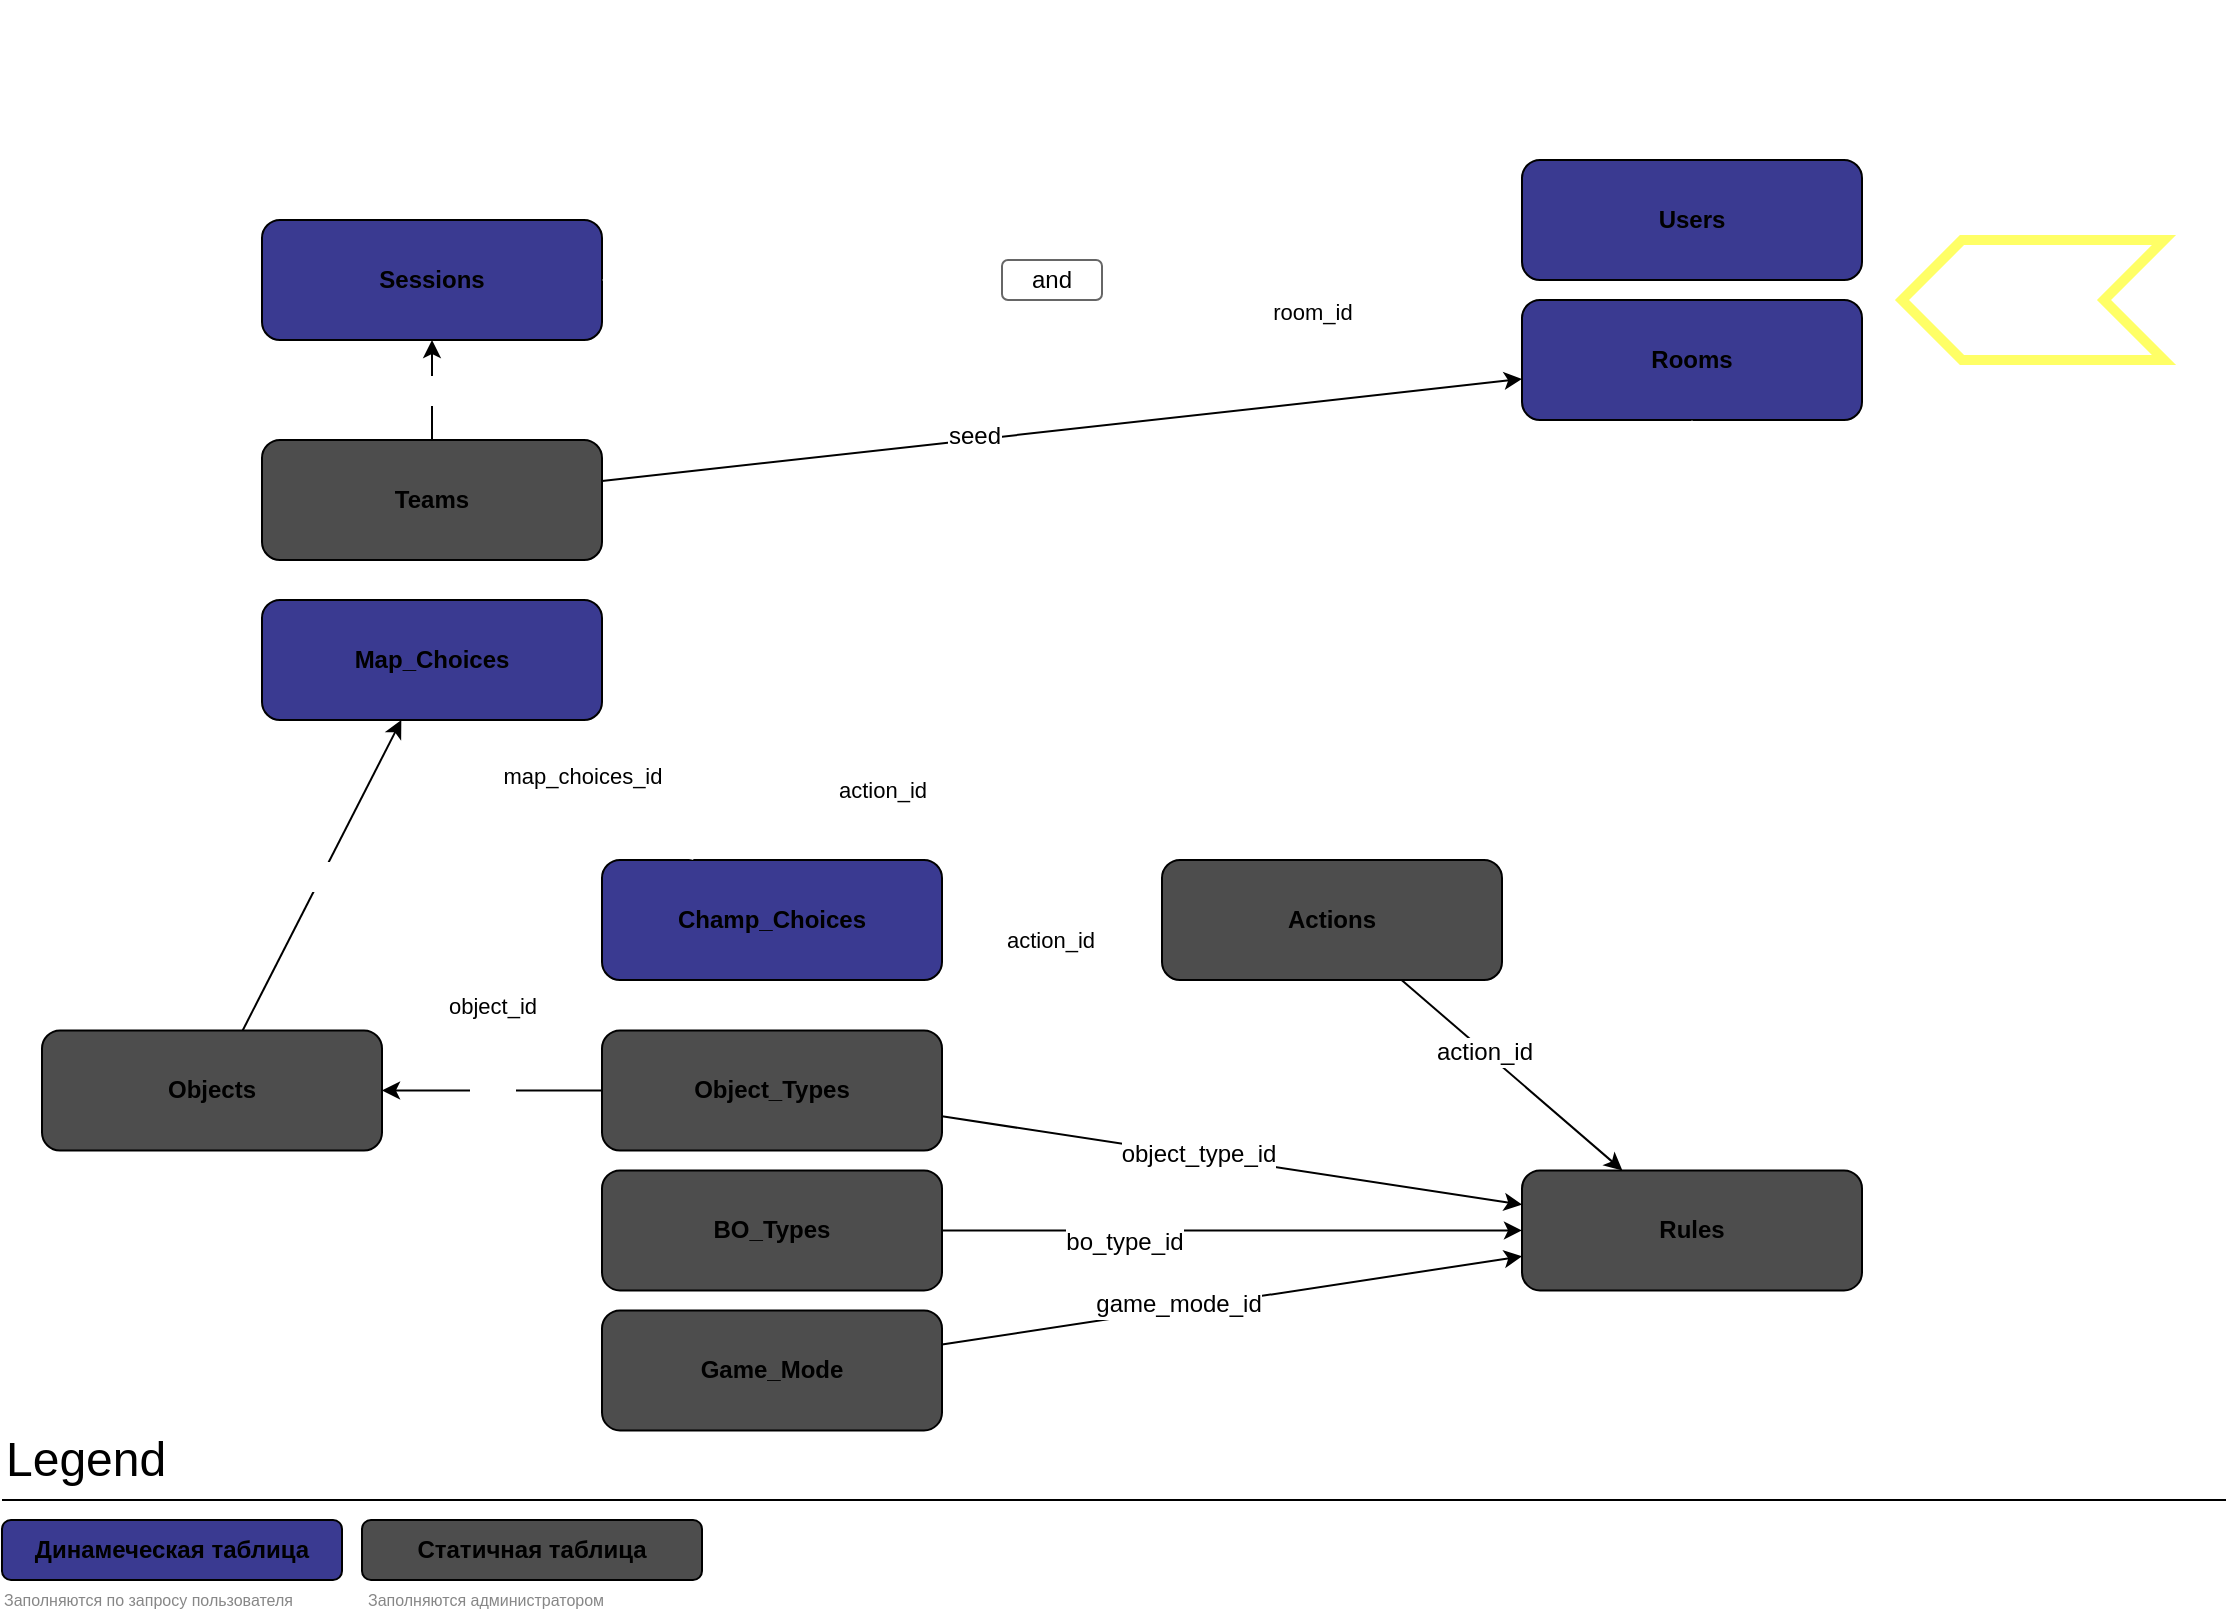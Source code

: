 <mxfile version="17.4.6" type="device" pages="4"><diagram id="VH_aMO00sktgq0rDMGUy" name="Упрощенная схема отношений"><mxGraphModel dx="2188" dy="2015" grid="1" gridSize="10" guides="1" tooltips="1" connect="1" arrows="1" fold="1" page="1" pageScale="1" pageWidth="1169" pageHeight="827" math="0" shadow="0"><root><mxCell id="0"/><mxCell id="1" parent="0"/><mxCell id="woF_lw0mmuRtTA3D7LKu-1" style="edgeStyle=none;rounded=0;orthogonalLoop=1;jettySize=auto;html=1;fontSize=12;startArrow=none;startFill=0;endArrow=classic;endFill=1;" edge="1" parent="1" source="woF_lw0mmuRtTA3D7LKu-3" target="woF_lw0mmuRtTA3D7LKu-42"><mxGeometry relative="1" as="geometry"/></mxCell><mxCell id="woF_lw0mmuRtTA3D7LKu-2" value="game_mode_id" style="edgeLabel;html=1;align=center;verticalAlign=middle;resizable=0;points=[];fontSize=12;" vertex="1" connectable="0" parent="woF_lw0mmuRtTA3D7LKu-1"><mxGeometry x="-0.279" y="-1" relative="1" as="geometry"><mxPoint x="13" y="-6" as="offset"/></mxGeometry></mxCell><mxCell id="woF_lw0mmuRtTA3D7LKu-3" value="Game_Mode" style="rounded=1;whiteSpace=wrap;html=1;fillColor=#4D4D4D;fontStyle=1" vertex="1" parent="1"><mxGeometry x="330.0" y="-164.78" width="170" height="60" as="geometry"/></mxCell><mxCell id="woF_lw0mmuRtTA3D7LKu-4" style="edgeStyle=none;rounded=0;orthogonalLoop=1;jettySize=auto;html=1;fontSize=12;startArrow=none;startFill=0;endArrow=classic;endFill=1;" edge="1" parent="1" source="woF_lw0mmuRtTA3D7LKu-6" target="woF_lw0mmuRtTA3D7LKu-42"><mxGeometry relative="1" as="geometry"/></mxCell><mxCell id="woF_lw0mmuRtTA3D7LKu-5" value="bo_type_id" style="edgeLabel;html=1;align=center;verticalAlign=middle;resizable=0;points=[];fontSize=12;" vertex="1" connectable="0" parent="woF_lw0mmuRtTA3D7LKu-4"><mxGeometry x="-0.578" relative="1" as="geometry"><mxPoint x="30" y="6" as="offset"/></mxGeometry></mxCell><mxCell id="woF_lw0mmuRtTA3D7LKu-6" value="BO_Types" style="rounded=1;whiteSpace=wrap;html=1;fillColor=#4D4D4D;fontStyle=1" vertex="1" parent="1"><mxGeometry x="330.0" y="-234.78" width="170" height="60" as="geometry"/></mxCell><mxCell id="woF_lw0mmuRtTA3D7LKu-7" value="object_id" style="edgeStyle=none;orthogonalLoop=1;jettySize=auto;html=1;fontSize=12;fontColor=#FFFFFF;startArrow=none;startFill=0;endArrow=classic;endFill=1;" edge="1" parent="1" source="woF_lw0mmuRtTA3D7LKu-9" target="woF_lw0mmuRtTA3D7LKu-46"><mxGeometry relative="1" as="geometry"/></mxCell><mxCell id="woF_lw0mmuRtTA3D7LKu-8" value="object_id" style="edgeStyle=none;rounded=0;orthogonalLoop=1;jettySize=auto;html=1;startArrow=none;startFill=0;endArrow=classic;endFill=1;strokeColor=#FFFFFF;strokeWidth=1;" edge="1" parent="1" source="woF_lw0mmuRtTA3D7LKu-9" target="woF_lw0mmuRtTA3D7LKu-43"><mxGeometry relative="1" as="geometry"/></mxCell><mxCell id="woF_lw0mmuRtTA3D7LKu-9" value="Objects" style="rounded=1;whiteSpace=wrap;html=1;fillColor=#4D4D4D;fontStyle=1;glass=0;shadow=0;" vertex="1" parent="1"><mxGeometry x="50.0" y="-304.78" width="170" height="60" as="geometry"/></mxCell><mxCell id="woF_lw0mmuRtTA3D7LKu-10" style="edgeStyle=none;rounded=0;orthogonalLoop=1;jettySize=auto;html=1;fontSize=12;startArrow=none;startFill=0;endArrow=classic;endFill=1;" edge="1" parent="1" source="woF_lw0mmuRtTA3D7LKu-15" target="woF_lw0mmuRtTA3D7LKu-42"><mxGeometry relative="1" as="geometry"/></mxCell><mxCell id="woF_lw0mmuRtTA3D7LKu-11" value="action_id" style="edgeLabel;html=1;align=center;verticalAlign=middle;resizable=0;points=[];fontSize=12;" vertex="1" connectable="0" parent="woF_lw0mmuRtTA3D7LKu-10"><mxGeometry x="-0.252" relative="1" as="geometry"><mxPoint as="offset"/></mxGeometry></mxCell><mxCell id="woF_lw0mmuRtTA3D7LKu-12" value="action_id" style="edgeStyle=none;rounded=0;orthogonalLoop=1;jettySize=auto;html=1;startArrow=none;startFill=0;endArrow=classic;endFill=1;strokeColor=#FFFFFF;strokeWidth=1;" edge="1" parent="1" source="woF_lw0mmuRtTA3D7LKu-15" target="woF_lw0mmuRtTA3D7LKu-46"><mxGeometry relative="1" as="geometry"/></mxCell><mxCell id="woF_lw0mmuRtTA3D7LKu-13" style="edgeStyle=none;rounded=0;orthogonalLoop=1;jettySize=auto;html=1;startArrow=none;startFill=0;endArrow=classic;endFill=1;strokeColor=#FFFFFF;strokeWidth=1;" edge="1" parent="1" source="woF_lw0mmuRtTA3D7LKu-15" target="woF_lw0mmuRtTA3D7LKu-43"><mxGeometry relative="1" as="geometry"/></mxCell><mxCell id="woF_lw0mmuRtTA3D7LKu-14" value="action_id" style="edgeLabel;html=1;align=center;verticalAlign=middle;resizable=0;points=[];" vertex="1" connectable="0" parent="woF_lw0mmuRtTA3D7LKu-13"><mxGeometry x="0.257" y="-1" relative="1" as="geometry"><mxPoint x="13" y="11" as="offset"/></mxGeometry></mxCell><mxCell id="woF_lw0mmuRtTA3D7LKu-15" value="Actions" style="rounded=1;whiteSpace=wrap;html=1;fillColor=#4D4D4D;fontStyle=1;glass=0;shadow=0;" vertex="1" parent="1"><mxGeometry x="610.0" y="-390" width="170" height="60" as="geometry"/></mxCell><mxCell id="woF_lw0mmuRtTA3D7LKu-16" value="type" style="edgeStyle=none;orthogonalLoop=1;jettySize=auto;html=1;fontSize=12;fontColor=#FFFFFF;startArrow=none;startFill=0;endArrow=classic;endFill=1;" edge="1" parent="1" source="woF_lw0mmuRtTA3D7LKu-19" target="woF_lw0mmuRtTA3D7LKu-9"><mxGeometry relative="1" as="geometry"/></mxCell><mxCell id="woF_lw0mmuRtTA3D7LKu-17" style="rounded=0;orthogonalLoop=1;jettySize=auto;html=1;fontSize=12;startArrow=none;startFill=0;endArrow=classic;endFill=1;" edge="1" parent="1" source="woF_lw0mmuRtTA3D7LKu-19" target="woF_lw0mmuRtTA3D7LKu-42"><mxGeometry relative="1" as="geometry"/></mxCell><mxCell id="woF_lw0mmuRtTA3D7LKu-18" value="object_type_id" style="edgeLabel;html=1;align=center;verticalAlign=middle;resizable=0;points=[];fontSize=12;" vertex="1" connectable="0" parent="woF_lw0mmuRtTA3D7LKu-17"><mxGeometry x="-0.121" y="1" relative="1" as="geometry"><mxPoint as="offset"/></mxGeometry></mxCell><mxCell id="woF_lw0mmuRtTA3D7LKu-19" value="Object_Types" style="rounded=1;whiteSpace=wrap;html=1;fillColor=#4D4D4D;fontStyle=1;glass=0;shadow=0;" vertex="1" parent="1"><mxGeometry x="330.0" y="-304.78" width="170" height="60" as="geometry"/></mxCell><mxCell id="woF_lw0mmuRtTA3D7LKu-20" value="team_id" style="orthogonalLoop=1;jettySize=auto;html=1;fontSize=12;fontColor=#FFFFFF;startArrow=none;startFill=0;endArrow=classic;endFill=1;strokeColor=default;rounded=1;jumpStyle=none;elbow=vertical;" edge="1" parent="1" source="woF_lw0mmuRtTA3D7LKu-23" target="woF_lw0mmuRtTA3D7LKu-26"><mxGeometry relative="1" as="geometry"><mxPoint x="255.0" y="-510" as="targetPoint"/></mxGeometry></mxCell><mxCell id="woF_lw0mmuRtTA3D7LKu-21" style="edgeStyle=none;rounded=0;orthogonalLoop=1;jettySize=auto;html=1;fontSize=12;startArrow=none;startFill=0;endArrow=classic;endFill=1;" edge="1" parent="1" source="woF_lw0mmuRtTA3D7LKu-23" target="woF_lw0mmuRtTA3D7LKu-30"><mxGeometry relative="1" as="geometry"/></mxCell><mxCell id="woF_lw0mmuRtTA3D7LKu-22" value="seed" style="edgeLabel;html=1;align=center;verticalAlign=middle;resizable=0;points=[];fontSize=12;" vertex="1" connectable="0" parent="woF_lw0mmuRtTA3D7LKu-21"><mxGeometry x="-0.191" y="2" relative="1" as="geometry"><mxPoint as="offset"/></mxGeometry></mxCell><mxCell id="woF_lw0mmuRtTA3D7LKu-23" value="Teams" style="rounded=1;whiteSpace=wrap;html=1;fillColor=#4D4D4D;fontStyle=1" vertex="1" parent="1"><mxGeometry x="160.0" y="-600" width="170" height="60" as="geometry"/></mxCell><mxCell id="woF_lw0mmuRtTA3D7LKu-24" value="user_id" style="edgeStyle=none;rounded=0;orthogonalLoop=1;jettySize=auto;html=1;fontColor=#FFFFFF;endArrow=classic;endFill=1;strokeColor=#FFFFFF;" edge="1" parent="1" source="woF_lw0mmuRtTA3D7LKu-25" target="woF_lw0mmuRtTA3D7LKu-40"><mxGeometry relative="1" as="geometry"/></mxCell><mxCell id="woF_lw0mmuRtTA3D7LKu-25" value="Users" style="rounded=1;whiteSpace=wrap;html=1;fillColor=#3A3A91;fontStyle=1;gradientColor=none;" vertex="1" parent="1"><mxGeometry x="790" y="-740" width="170" height="60" as="geometry"/></mxCell><mxCell id="woF_lw0mmuRtTA3D7LKu-26" value="Sessions" style="rounded=1;whiteSpace=wrap;html=1;fillColor=#3A3A91;fontStyle=1;gradientColor=none;" vertex="1" parent="1"><mxGeometry x="160" y="-710" width="170" height="60" as="geometry"/></mxCell><mxCell id="woF_lw0mmuRtTA3D7LKu-27" value="room_id" style="edgeStyle=none;rounded=1;orthogonalLoop=1;jettySize=auto;html=1;startArrow=none;startFill=0;endArrow=classic;endFill=1;strokeColor=#FFFFFF;" edge="1" parent="1" source="woF_lw0mmuRtTA3D7LKu-30" target="woF_lw0mmuRtTA3D7LKu-40"><mxGeometry relative="1" as="geometry"/></mxCell><mxCell id="woF_lw0mmuRtTA3D7LKu-28" value="room_id" style="rounded=1;orthogonalLoop=1;jettySize=auto;html=1;fontSize=11;fontColor=#FFFFFF;endArrow=classic;endFill=1;strokeColor=#FFFFFF;strokeWidth=1;" edge="1" parent="1" source="woF_lw0mmuRtTA3D7LKu-30" target="woF_lw0mmuRtTA3D7LKu-46"><mxGeometry relative="1" as="geometry"/></mxCell><mxCell id="woF_lw0mmuRtTA3D7LKu-29" value="room_id" style="edgeStyle=none;rounded=1;orthogonalLoop=1;jettySize=auto;html=1;fontSize=11;fontColor=#FFFFFF;endArrow=classic;endFill=1;strokeColor=#FFFFFF;strokeWidth=1;" edge="1" parent="1" source="woF_lw0mmuRtTA3D7LKu-30" target="woF_lw0mmuRtTA3D7LKu-43"><mxGeometry relative="1" as="geometry"/></mxCell><mxCell id="woF_lw0mmuRtTA3D7LKu-30" value="Rooms" style="rounded=1;whiteSpace=wrap;html=1;fillColor=#3A3A91;fontStyle=1;gradientColor=none;" vertex="1" parent="1"><mxGeometry x="790" y="-670" width="170" height="60" as="geometry"/></mxCell><mxCell id="woF_lw0mmuRtTA3D7LKu-31" value="Упрощенная схема отношений" style="text;html=1;strokeColor=none;fillColor=none;align=left;verticalAlign=middle;whiteSpace=wrap;rounded=0;fontSize=50;fontColor=#FFFFFF;fontStyle=1;rotation=0;" vertex="1" parent="1"><mxGeometry x="30" y="-820" width="770" height="80" as="geometry"/></mxCell><mxCell id="woF_lw0mmuRtTA3D7LKu-32" value="ЗАПРОС" style="html=1;shadow=0;dashed=0;align=center;verticalAlign=middle;shape=mxgraph.arrows2.arrow;dy=0;dx=30;notch=30;fontSize=12;fontColor=#FFFFFF;strokeColor=#FFFF66;strokeWidth=5;direction=west;" vertex="1" parent="1"><mxGeometry x="980" y="-700" width="131" height="60" as="geometry"/></mxCell><mxCell id="woF_lw0mmuRtTA3D7LKu-33" value="&lt;font style=&quot;font-size: 24px&quot;&gt;Legend&lt;/font&gt;" style="text;html=1;strokeColor=none;fillColor=none;align=left;verticalAlign=middle;whiteSpace=wrap;rounded=0;" vertex="1" parent="1"><mxGeometry x="30" y="-110" width="92" height="40" as="geometry"/></mxCell><mxCell id="woF_lw0mmuRtTA3D7LKu-34" value="" style="endArrow=none;html=1;rounded=0;fontSize=24;exitX=0;exitY=1;exitDx=0;exitDy=0;" edge="1" parent="1" source="woF_lw0mmuRtTA3D7LKu-33"><mxGeometry width="50" height="50" relative="1" as="geometry"><mxPoint x="772" y="-230" as="sourcePoint"/><mxPoint x="1142" y="-70" as="targetPoint"/></mxGeometry></mxCell><mxCell id="woF_lw0mmuRtTA3D7LKu-35" value="Заполняются по запросу пользователя" style="text;html=1;strokeColor=none;fillColor=none;align=left;verticalAlign=middle;whiteSpace=wrap;rounded=0;shadow=0;glass=0;labelBorderColor=none;fontSize=8;fontColor=#878787;" vertex="1" parent="1"><mxGeometry x="29" y="-30" width="170" height="20" as="geometry"/></mxCell><mxCell id="woF_lw0mmuRtTA3D7LKu-36" value="Заполняются администратором" style="text;html=1;strokeColor=none;fillColor=none;align=left;verticalAlign=middle;whiteSpace=wrap;rounded=0;shadow=0;glass=0;labelBorderColor=none;fontSize=8;fontColor=#878787;" vertex="1" parent="1"><mxGeometry x="211" y="-30" width="170" height="20" as="geometry"/></mxCell><mxCell id="woF_lw0mmuRtTA3D7LKu-37" value="Динамеческая таблица" style="rounded=1;whiteSpace=wrap;html=1;fillColor=#3A3A91;fontStyle=1;gradientColor=none;" vertex="1" parent="1"><mxGeometry x="30" y="-60" width="170" height="30" as="geometry"/></mxCell><mxCell id="woF_lw0mmuRtTA3D7LKu-38" value="Статичная таблица" style="rounded=1;whiteSpace=wrap;html=1;fillColor=#4D4D4D;fontStyle=1;glass=0;shadow=0;" vertex="1" parent="1"><mxGeometry x="210" y="-60" width="170" height="30" as="geometry"/></mxCell><mxCell id="woF_lw0mmuRtTA3D7LKu-39" style="rounded=0;orthogonalLoop=1;jettySize=auto;html=1;fontColor=#FFFFFF;endArrow=classic;endFill=1;strokeColor=#FFFFFF;" edge="1" parent="1" source="woF_lw0mmuRtTA3D7LKu-40" target="woF_lw0mmuRtTA3D7LKu-26"><mxGeometry relative="1" as="geometry"><mxPoint x="210" y="-510" as="targetPoint"/></mxGeometry></mxCell><mxCell id="woF_lw0mmuRtTA3D7LKu-40" value="&lt;font color=&quot;#000000&quot;&gt;and&lt;/font&gt;" style="rounded=1;whiteSpace=wrap;html=1;fontColor=#FFFFFF;strokeColor=#666666;fillColor=#FFFFFF;" vertex="1" parent="1"><mxGeometry x="530" y="-690" width="50" height="20" as="geometry"/></mxCell><mxCell id="woF_lw0mmuRtTA3D7LKu-41" value="current_step_id" style="edgeStyle=none;rounded=1;orthogonalLoop=1;jettySize=auto;html=1;fontSize=11;fontColor=#FFFFFF;endArrow=classic;endFill=1;strokeColor=#FFFFFF;strokeWidth=1;" edge="1" parent="1" source="woF_lw0mmuRtTA3D7LKu-42" target="woF_lw0mmuRtTA3D7LKu-30"><mxGeometry relative="1" as="geometry"/></mxCell><mxCell id="woF_lw0mmuRtTA3D7LKu-42" value="Rules" style="rounded=1;whiteSpace=wrap;html=1;fillColor=#4D4D4D;fontStyle=1;glass=0;shadow=0;" vertex="1" parent="1"><mxGeometry x="790" y="-234.78" width="170" height="60" as="geometry"/></mxCell><mxCell id="woF_lw0mmuRtTA3D7LKu-43" value="Champ_Choices" style="rounded=1;whiteSpace=wrap;html=1;fillColor=#3A3A91;fontStyle=1;glass=0;shadow=0;" vertex="1" parent="1"><mxGeometry x="330" y="-390" width="170" height="60" as="geometry"/></mxCell><mxCell id="woF_lw0mmuRtTA3D7LKu-44" style="rounded=1;orthogonalLoop=1;jettySize=auto;html=1;startArrow=none;startFill=0;endArrow=classic;endFill=1;strokeColor=#FFFFFF;strokeWidth=1;" edge="1" parent="1" source="woF_lw0mmuRtTA3D7LKu-46" target="woF_lw0mmuRtTA3D7LKu-43"><mxGeometry relative="1" as="geometry"/></mxCell><mxCell id="woF_lw0mmuRtTA3D7LKu-45" value="map_choices_id" style="edgeLabel;html=1;align=center;verticalAlign=middle;resizable=0;points=[];" vertex="1" connectable="0" parent="woF_lw0mmuRtTA3D7LKu-44"><mxGeometry x="-0.22" relative="1" as="geometry"><mxPoint as="offset"/></mxGeometry></mxCell><mxCell id="woF_lw0mmuRtTA3D7LKu-46" value="Map_Choices" style="rounded=1;whiteSpace=wrap;html=1;fillColor=#3A3A91;fontStyle=1;glass=0;shadow=0;" vertex="1" parent="1"><mxGeometry x="160.0" y="-520" width="170" height="60" as="geometry"/></mxCell></root></mxGraphModel></diagram><diagram id="msKyM3QTYCGkHJKbw-Ij" name="Расширенная схема отношений"><mxGraphModel dx="1673" dy="908" grid="1" gridSize="10" guides="0" tooltips="1" connect="1" arrows="1" fold="1" page="1" pageScale="1" pageWidth="1169" pageHeight="827" math="0" shadow="0"><root><mxCell id="0"/><object label="DB Tables" id="1"><mxCell style="" parent="0"/></object><mxCell id="24CklY3xFAdpq2ho4l8u-3" style="rounded=1;orthogonalLoop=1;jettySize=auto;html=1;edgeStyle=orthogonalEdgeStyle;endArrow=doubleBlock;endFill=0;" parent="1" source="4jjwoe7JuIm5MmQz-8s8-2" target="SCHBTk89pM5uPsMTtURv-42" edge="1"><mxGeometry relative="1" as="geometry"><Array as="points"><mxPoint x="609.94" y="90"/><mxPoint x="609.94" y="390"/></Array></mxGeometry></mxCell><mxCell id="WfKMfxE5NBpUCNTCbEr6-38" style="edgeStyle=orthogonalEdgeStyle;rounded=1;orthogonalLoop=1;jettySize=auto;html=1;startArrow=none;startFill=0;endArrow=doubleBlock;endFill=0;strokeColor=#FFFFFF;strokeWidth=1;" parent="1" source="4jjwoe7JuIm5MmQz-8s8-2" target="rAY3adNcIp4noNA6YQVJ-1" edge="1"><mxGeometry relative="1" as="geometry"><Array as="points"><mxPoint x="519.94" y="30"/></Array></mxGeometry></mxCell><mxCell id="4jjwoe7JuIm5MmQz-8s8-2" value="Teams" style="rounded=1;whiteSpace=wrap;html=1;fillColor=#4D4D4D;fontStyle=1;strokeWidth=2;" parent="1" vertex="1"><mxGeometry x="450" y="60" width="140" height="60" as="geometry"/></mxCell><mxCell id="4jjwoe7JuIm5MmQz-8s8-7" value="name: str" style="rounded=1;whiteSpace=wrap;html=1;strokeColor=#FFFF66;" parent="1" vertex="1"><mxGeometry x="450" y="170" width="140" height="30" as="geometry"/></mxCell><mxCell id="vn4cOCuT6yvTQGO1vX0j-22" style="edgeStyle=orthogonalEdgeStyle;rounded=1;orthogonalLoop=1;jettySize=auto;html=1;startArrow=none;startFill=0;endArrow=doubleBlock;endFill=0;" parent="1" source="4jjwoe7JuIm5MmQz-8s8-13" target="vn4cOCuT6yvTQGO1vX0j-8" edge="1"><mxGeometry relative="1" as="geometry"><Array as="points"><mxPoint x="420.06" y="250"/><mxPoint x="420.06" y="380"/></Array></mxGeometry></mxCell><mxCell id="4jjwoe7JuIm5MmQz-8s8-13" value="Game_Mode" style="rounded=1;whiteSpace=wrap;html=1;fillColor=#4D4D4D;fontStyle=1;strokeWidth=2;" parent="1" vertex="1"><mxGeometry x="450" y="220" width="140" height="60" as="geometry"/></mxCell><mxCell id="4jjwoe7JuIm5MmQz-8s8-16" value="name: str" style="rounded=1;whiteSpace=wrap;html=1;" parent="1" vertex="1"><mxGeometry x="450" y="530.2" width="140" height="30" as="geometry"/></mxCell><mxCell id="vn4cOCuT6yvTQGO1vX0j-21" style="edgeStyle=orthogonalEdgeStyle;rounded=1;orthogonalLoop=1;jettySize=auto;html=1;startArrow=none;startFill=0;endArrow=doubleBlock;endFill=0;" parent="1" source="4jjwoe7JuIm5MmQz-8s8-18" target="vn4cOCuT6yvTQGO1vX0j-8" edge="1"><mxGeometry relative="1" as="geometry"><Array as="points"><mxPoint x="420.06" y="450"/><mxPoint x="420.06" y="390"/></Array></mxGeometry></mxCell><mxCell id="4jjwoe7JuIm5MmQz-8s8-18" value="BO_Types" style="rounded=1;whiteSpace=wrap;html=1;fillColor=#4D4D4D;fontStyle=1;strokeWidth=2;" parent="1" vertex="1"><mxGeometry x="450" y="420.2" width="140" height="60" as="geometry"/></mxCell><mxCell id="4jjwoe7JuIm5MmQz-8s8-23" value="(PK) id: int" style="rounded=1;whiteSpace=wrap;html=1;strokeColor=#FF66FF;" parent="1" vertex="1"><mxGeometry x="450" y="290" width="140" height="30" as="geometry"/></mxCell><mxCell id="4jjwoe7JuIm5MmQz-8s8-24" value="name: str" style="rounded=1;whiteSpace=wrap;html=1;" parent="1" vertex="1"><mxGeometry x="450" y="330" width="140" height="30" as="geometry"/></mxCell><mxCell id="4jjwoe7JuIm5MmQz-8s8-25" value="(PK) id: int" style="rounded=1;whiteSpace=wrap;html=1;strokeColor=#FF66FF;" parent="1" vertex="1"><mxGeometry x="450" y="490.2" width="140" height="30" as="geometry"/></mxCell><mxCell id="7G6EMqLsNSL37DhbVlC9-19" style="edgeStyle=orthogonalEdgeStyle;rounded=1;orthogonalLoop=1;jettySize=auto;html=1;endArrow=doubleBlock;endFill=0;" parent="1" source="4jjwoe7JuIm5MmQz-8s8-51" target="rAY3adNcIp4noNA6YQVJ-1" edge="1"><mxGeometry relative="1" as="geometry"><Array as="points"><mxPoint x="729.94" y="50"/></Array></mxGeometry></mxCell><mxCell id="vn4cOCuT6yvTQGO1vX0j-6" style="edgeStyle=orthogonalEdgeStyle;rounded=1;orthogonalLoop=1;jettySize=auto;html=1;startArrow=none;startFill=0;endArrow=doubleBlock;endFill=0;" parent="1" source="4jjwoe7JuIm5MmQz-8s8-51" target="SCHBTk89pM5uPsMTtURv-42" edge="1"><mxGeometry relative="1" as="geometry"><Array as="points"><mxPoint x="629.94" y="170"/><mxPoint x="629.94" y="370"/></Array></mxGeometry></mxCell><mxCell id="4jjwoe7JuIm5MmQz-8s8-51" value="Users" style="rounded=1;whiteSpace=wrap;html=1;fillColor=#4D4D4D;fontStyle=1;strokeWidth=2;" parent="1" vertex="1"><mxGeometry x="659.94" y="140" width="140" height="60" as="geometry"/></mxCell><mxCell id="4jjwoe7JuIm5MmQz-8s8-54" value="nickname: str" style="rounded=1;whiteSpace=wrap;html=1;strokeColor=#FFFF66;" parent="1" vertex="1"><mxGeometry x="659.94" y="250" width="140" height="30" as="geometry"/></mxCell><mxCell id="G6AM9p-fZZ3CpLsgfG5y-6" style="edgeStyle=orthogonalEdgeStyle;rounded=1;orthogonalLoop=1;jettySize=auto;html=1;fontSize=11;fontColor=#FFFFFF;endArrow=doubleBlock;endFill=0;strokeColor=#FFFFFF;strokeWidth=1;" parent="1" source="rAY3adNcIp4noNA6YQVJ-1" target="WfKMfxE5NBpUCNTCbEr6-2" edge="1"><mxGeometry relative="1" as="geometry"><Array as="points"><mxPoint x="1120" y="60"/><mxPoint x="1120" y="260"/></Array></mxGeometry></mxCell><mxCell id="G6AM9p-fZZ3CpLsgfG5y-7" style="edgeStyle=orthogonalEdgeStyle;rounded=1;orthogonalLoop=1;jettySize=auto;html=1;fontSize=11;fontColor=#FFFFFF;endArrow=doubleBlock;endFill=0;strokeColor=#FFFFFF;strokeWidth=1;" parent="1" source="rAY3adNcIp4noNA6YQVJ-1" target="WfKMfxE5NBpUCNTCbEr6-10" edge="1"><mxGeometry relative="1" as="geometry"><Array as="points"><mxPoint x="1140" y="40"/><mxPoint x="1140" y="530"/></Array></mxGeometry></mxCell><mxCell id="rAY3adNcIp4noNA6YQVJ-1" value="Sessions" style="rounded=1;whiteSpace=wrap;html=1;fillColor=#4D4D4D;fontStyle=1;strokeWidth=2;" parent="1" vertex="1"><mxGeometry x="900.94" y="20" width="139" height="60" as="geometry"/></mxCell><mxCell id="vn4cOCuT6yvTQGO1vX0j-24" style="edgeStyle=orthogonalEdgeStyle;rounded=1;orthogonalLoop=1;jettySize=auto;html=1;startArrow=none;startFill=0;endArrow=doubleBlock;endFill=0;" parent="1" source="JbDyKo0zZpgBaeJ1JBka-1" target="SCHBTk89pM5uPsMTtURv-67" edge="1"><mxGeometry relative="1" as="geometry"><Array as="points"><mxPoint x="40" y="90"/><mxPoint x="40" y="390"/></Array></mxGeometry></mxCell><mxCell id="JbDyKo0zZpgBaeJ1JBka-1" value="Objects" style="rounded=1;whiteSpace=wrap;html=1;fillColor=#4D4D4D;fontStyle=1;glass=0;shadow=0;" parent="1" vertex="1"><mxGeometry x="70" y="60" width="140" height="60" as="geometry"/></mxCell><mxCell id="JbDyKo0zZpgBaeJ1JBka-3" value="name: str" style="rounded=1;whiteSpace=wrap;html=1;" parent="1" vertex="1"><mxGeometry x="70" y="169.82" width="140" height="30" as="geometry"/></mxCell><mxCell id="JbDyKo0zZpgBaeJ1JBka-4" value="image_url: str" style="rounded=1;whiteSpace=wrap;html=1;" parent="1" vertex="1"><mxGeometry x="70" y="249.82" width="140" height="30" as="geometry"/></mxCell><mxCell id="JbDyKo0zZpgBaeJ1JBka-5" value="short_name: str" style="rounded=1;whiteSpace=wrap;html=1;" parent="1" vertex="1"><mxGeometry x="70" y="209.82" width="140" height="30" as="geometry"/></mxCell><mxCell id="JbDyKo0zZpgBaeJ1JBka-6" value="(FK) type: int" style="rounded=1;whiteSpace=wrap;html=1;" parent="1" vertex="1"><mxGeometry x="70" y="289.82" width="140" height="30" as="geometry"/></mxCell><mxCell id="JbDyKo0zZpgBaeJ1JBka-8" value="(PK) id: int" style="rounded=1;whiteSpace=wrap;html=1;strokeColor=#FF66FF;" parent="1" vertex="1"><mxGeometry x="70" y="129.62" width="140" height="30" as="geometry"/></mxCell><mxCell id="vn4cOCuT6yvTQGO1vX0j-19" style="edgeStyle=orthogonalEdgeStyle;rounded=1;orthogonalLoop=1;jettySize=auto;html=1;startArrow=none;startFill=0;endArrow=doubleBlock;endFill=0;" parent="1" source="JbDyKo0zZpgBaeJ1JBka-10" target="vn4cOCuT6yvTQGO1vX0j-8" edge="1"><mxGeometry relative="1" as="geometry"><Array as="points"><mxPoint x="400" y="620"/><mxPoint x="400" y="410"/></Array></mxGeometry></mxCell><mxCell id="WfKMfxE5NBpUCNTCbEr6-19" style="edgeStyle=orthogonalEdgeStyle;rounded=1;orthogonalLoop=1;jettySize=auto;html=1;startArrow=none;startFill=0;endArrow=baseDash;endFill=0;strokeColor=#66FF66;strokeWidth=2;" parent="1" source="JbDyKo0zZpgBaeJ1JBka-10" edge="1"><mxGeometry relative="1" as="geometry"><mxPoint x="430" y="750" as="targetPoint"/><Array as="points"><mxPoint x="430" y="640"/></Array></mxGeometry></mxCell><mxCell id="WfKMfxE5NBpUCNTCbEr6-34" value="Map_Choices" style="edgeLabel;html=1;align=center;verticalAlign=middle;resizable=0;points=[];rotation=270;" parent="WfKMfxE5NBpUCNTCbEr6-19" vertex="1" connectable="0"><mxGeometry x="0.483" y="-2" relative="1" as="geometry"><mxPoint y="-19" as="offset"/></mxGeometry></mxCell><mxCell id="JbDyKo0zZpgBaeJ1JBka-10" value="Actions" style="rounded=1;whiteSpace=wrap;html=1;fillColor=#4D4D4D;fontStyle=1;glass=0;shadow=0;strokeWidth=2;" parent="1" vertex="1"><mxGeometry x="450" y="600" width="140" height="60" as="geometry"/></mxCell><mxCell id="JbDyKo0zZpgBaeJ1JBka-11" value="name: str" style="rounded=1;whiteSpace=wrap;html=1;" parent="1" vertex="1"><mxGeometry x="450" y="709.82" width="140" height="30" as="geometry"/></mxCell><mxCell id="JbDyKo0zZpgBaeJ1JBka-12" value="(PK) id: int" style="rounded=1;whiteSpace=wrap;html=1;strokeColor=#FF66FF;" parent="1" vertex="1"><mxGeometry x="450" y="670.57" width="140" height="30" as="geometry"/></mxCell><mxCell id="vn4cOCuT6yvTQGO1vX0j-29" style="edgeStyle=orthogonalEdgeStyle;rounded=1;orthogonalLoop=1;jettySize=auto;html=1;startArrow=none;startFill=0;endArrow=doubleBlock;endFill=0;" parent="1" source="JbDyKo0zZpgBaeJ1JBka-24" target="vn4cOCuT6yvTQGO1vX0j-8" edge="1"><mxGeometry relative="1" as="geometry"><Array as="points"><mxPoint x="410" y="170"/><mxPoint x="410" y="370"/></Array></mxGeometry></mxCell><mxCell id="vn4cOCuT6yvTQGO1vX0j-30" style="edgeStyle=orthogonalEdgeStyle;rounded=1;orthogonalLoop=1;jettySize=auto;html=1;startArrow=none;startFill=0;endArrow=doubleBlock;endFill=0;" parent="1" source="JbDyKo0zZpgBaeJ1JBka-24" target="JbDyKo0zZpgBaeJ1JBka-1" edge="1"><mxGeometry relative="1" as="geometry"><Array as="points"><mxPoint x="125" y="90"/></Array></mxGeometry></mxCell><mxCell id="JbDyKo0zZpgBaeJ1JBka-24" value="Object_Types" style="rounded=1;whiteSpace=wrap;html=1;fillColor=#4D4D4D;fontStyle=1;glass=0;shadow=0;" parent="1" vertex="1"><mxGeometry x="230" y="140" width="140" height="60" as="geometry"/></mxCell><mxCell id="JbDyKo0zZpgBaeJ1JBka-25" value="name: str" style="rounded=1;whiteSpace=wrap;html=1;" parent="1" vertex="1"><mxGeometry x="230" y="250" width="140" height="30" as="geometry"/></mxCell><mxCell id="JbDyKo0zZpgBaeJ1JBka-26" value="(PK) id: int" style="rounded=1;whiteSpace=wrap;html=1;strokeColor=#FF66FF;" parent="1" vertex="1"><mxGeometry x="230" y="210" width="140" height="30" as="geometry"/></mxCell><mxCell id="wZGH_QOkmGSGh30uLuTO-230" value="Расширенна схема отношений" style="text;strokeColor=none;fillColor=none;align=center;verticalAlign=middle;rounded=0;fontSize=40;fontColor=#FFFFFF;fontStyle=1;html=1;" parent="1" vertex="1"><mxGeometry x="20" y="770" width="620" height="40" as="geometry"/></mxCell><mxCell id="SCHBTk89pM5uPsMTtURv-58" style="edgeStyle=orthogonalEdgeStyle;rounded=1;orthogonalLoop=1;jettySize=auto;html=1;startArrow=none;startFill=0;endArrow=doubleBlock;endFill=0;strokeColor=#FFFFFF;" parent="1" source="SCHBTk89pM5uPsMTtURv-42" target="rAY3adNcIp4noNA6YQVJ-1" edge="1"><mxGeometry relative="1" as="geometry"><Array as="points"><mxPoint x="829.94" y="370"/><mxPoint x="829.94" y="70"/></Array></mxGeometry></mxCell><mxCell id="XnpgTBMaSErwiqvQa5us-8" style="edgeStyle=orthogonalEdgeStyle;rounded=1;orthogonalLoop=1;jettySize=auto;html=1;fontSize=11;fontColor=#FFFFFF;endArrow=doubleBlock;endFill=0;strokeColor=#FFFFFF;strokeWidth=1;" parent="1" source="SCHBTk89pM5uPsMTtURv-42" target="WfKMfxE5NBpUCNTCbEr6-10" edge="1"><mxGeometry relative="1" as="geometry"><Array as="points"><mxPoint x="850" y="410"/><mxPoint x="850" y="560"/></Array></mxGeometry></mxCell><mxCell id="XnpgTBMaSErwiqvQa5us-10" style="edgeStyle=orthogonalEdgeStyle;rounded=1;orthogonalLoop=1;jettySize=auto;html=1;fontSize=11;fontColor=#FFFFFF;endArrow=doubleBlock;endFill=0;strokeColor=#FFFFFF;strokeWidth=1;" parent="1" source="SCHBTk89pM5uPsMTtURv-42" target="WfKMfxE5NBpUCNTCbEr6-2" edge="1"><mxGeometry relative="1" as="geometry"><Array as="points"><mxPoint x="850" y="390"/><mxPoint x="850" y="270"/></Array></mxGeometry></mxCell><mxCell id="SCHBTk89pM5uPsMTtURv-42" value="Rooms" style="rounded=1;whiteSpace=wrap;html=1;fillColor=#4D4D4D;fontStyle=1;strokeWidth=2;" parent="1" vertex="1"><mxGeometry x="659.94" y="360" width="140" height="60" as="geometry"/></mxCell><mxCell id="SCHBTk89pM5uPsMTtURv-67" value="Current_Season" style="rounded=1;whiteSpace=wrap;html=1;fillColor=#4D4D4D;fontStyle=1;glass=0;shadow=0;strokeWidth=2;" parent="1" vertex="1"><mxGeometry x="70" y="360" width="140" height="60" as="geometry"/></mxCell><mxCell id="SCHBTk89pM5uPsMTtURv-68" value="(FK) object_id: id" style="rounded=1;whiteSpace=wrap;html=1;" parent="1" vertex="1"><mxGeometry x="70" y="470" width="140" height="30" as="geometry"/></mxCell><mxCell id="SCHBTk89pM5uPsMTtURv-69" value="(PK) id: int" style="rounded=1;whiteSpace=wrap;html=1;strokeColor=#FF66FF;" parent="1" vertex="1"><mxGeometry x="70" y="430" width="140" height="30" as="geometry"/></mxCell><mxCell id="SCHBTk89pM5uPsMTtURv-71" value="room_uuid: uuid" style="rounded=1;whiteSpace=wrap;html=1;strokeColor=#FF66FF;" parent="1" vertex="1"><mxGeometry x="659.94" y="470" width="140" height="30" as="geometry"/></mxCell><mxCell id="SCHBTk89pM5uPsMTtURv-74" value="(FK) seed: int" style="rounded=1;whiteSpace=wrap;html=1;strokeColor=#FFFF66;" parent="1" vertex="1"><mxGeometry x="660.94" y="510" width="139" height="30" as="geometry"/></mxCell><mxCell id="SCHBTk89pM5uPsMTtURv-76" value="(PK) id: int" style="rounded=1;whiteSpace=wrap;html=1;strokeColor=#FF66FF;" parent="1" vertex="1"><mxGeometry x="659.94" y="430" width="140" height="30" as="geometry"/></mxCell><mxCell id="SCHBTk89pM5uPsMTtURv-81" value="(PK) id: int" style="rounded=1;whiteSpace=wrap;html=1;strokeColor=#FF66FF;" parent="1" vertex="1"><mxGeometry x="899.94" y="90" width="140" height="30" as="geometry"/></mxCell><mxCell id="SCHBTk89pM5uPsMTtURv-82" value="(FK) user_id: int" style="rounded=1;whiteSpace=wrap;html=1;" parent="1" vertex="1"><mxGeometry x="899.94" y="170" width="140" height="30" as="geometry"/></mxCell><mxCell id="SCHBTk89pM5uPsMTtURv-83" value="(FK) room_id: int" style="rounded=1;whiteSpace=wrap;html=1;strokeColor=#FFFFFF;" parent="1" vertex="1"><mxGeometry x="899.94" y="130" width="140" height="30" as="geometry"/></mxCell><mxCell id="SCHBTk89pM5uPsMTtURv-86" value="(FK) team_id: int" style="rounded=1;whiteSpace=wrap;html=1;strokeColor=#FF66FF;" parent="1" vertex="1"><mxGeometry x="899.94" y="210" width="140" height="30" as="geometry"/></mxCell><mxCell id="SCHBTk89pM5uPsMTtURv-87" value="(PK) id: int" style="rounded=1;whiteSpace=wrap;html=1;strokeColor=#FF66FF;" parent="1" vertex="1"><mxGeometry x="659.94" y="210" width="140" height="30" as="geometry"/></mxCell><mxCell id="SCHBTk89pM5uPsMTtURv-88" value="(PK) id: int" style="rounded=1;whiteSpace=wrap;html=1;strokeColor=#FF66FF;" parent="1" vertex="1"><mxGeometry x="450" y="130" width="140" height="30" as="geometry"/></mxCell><mxCell id="2" value="player_count: int" style="rounded=1;whiteSpace=wrap;html=1;" parent="1" vertex="1"><mxGeometry x="450" y="370" width="140" height="30" as="geometry"/></mxCell><mxCell id="24CklY3xFAdpq2ho4l8u-2" value="(FK) current_user_id: int" style="rounded=1;whiteSpace=wrap;html=1;strokeColor=#FF66FF;gradientColor=none;" parent="1" vertex="1"><mxGeometry x="659.94" y="590" width="140" height="30" as="geometry"/></mxCell><mxCell id="vn4cOCuT6yvTQGO1vX0j-4" value="(FK) current_step_id: int" style="rounded=1;whiteSpace=wrap;html=1;strokeColor=#FFFF66;" parent="1" vertex="1"><mxGeometry x="659.94" y="550" width="140" height="30" as="geometry"/></mxCell><mxCell id="vn4cOCuT6yvTQGO1vX0j-18" style="edgeStyle=orthogonalEdgeStyle;rounded=1;orthogonalLoop=1;jettySize=auto;html=1;startArrow=none;startFill=0;endArrow=doubleBlock;endFill=0;" parent="1" source="vn4cOCuT6yvTQGO1vX0j-8" target="SCHBTk89pM5uPsMTtURv-42" edge="1"><mxGeometry relative="1" as="geometry"><Array as="points"><mxPoint x="410" y="400"/><mxPoint x="410" y="580"/><mxPoint x="610" y="580"/><mxPoint x="610" y="410"/></Array></mxGeometry></mxCell><mxCell id="vn4cOCuT6yvTQGO1vX0j-8" value="Rules" style="rounded=1;whiteSpace=wrap;html=1;fillColor=#4D4D4D;fontStyle=1;glass=0;shadow=0;strokeWidth=2;" parent="1" vertex="1"><mxGeometry x="230" y="360" width="140" height="60" as="geometry"/></mxCell><mxCell id="vn4cOCuT6yvTQGO1vX0j-9" value="(FK) object_type_id: int" style="rounded=1;whiteSpace=wrap;html=1;" parent="1" vertex="1"><mxGeometry x="230" y="590" width="140" height="30" as="geometry"/></mxCell><mxCell id="vn4cOCuT6yvTQGO1vX0j-10" value="(PK) id: int" style="rounded=1;whiteSpace=wrap;html=1;strokeColor=#FF66FF;" parent="1" vertex="1"><mxGeometry x="230" y="430" width="140" height="30" as="geometry"/></mxCell><mxCell id="vn4cOCuT6yvTQGO1vX0j-11" value="step: int" style="rounded=1;whiteSpace=wrap;html=1;" parent="1" vertex="1"><mxGeometry x="230" y="470" width="140" height="30" as="geometry"/></mxCell><mxCell id="vn4cOCuT6yvTQGO1vX0j-12" value="(FK) action_id: int" style="rounded=1;whiteSpace=wrap;html=1;" parent="1" vertex="1"><mxGeometry x="230" y="630" width="140" height="30" as="geometry"/></mxCell><mxCell id="vn4cOCuT6yvTQGO1vX0j-13" value="(FK) game_mode_id: int" style="rounded=1;whiteSpace=wrap;html=1;strokeColor=#FFFF66;" parent="1" vertex="1"><mxGeometry x="230" y="510" width="140" height="30" as="geometry"/></mxCell><mxCell id="vn4cOCuT6yvTQGO1vX0j-20" value="(FK) bo_type_id: int" style="rounded=1;whiteSpace=wrap;html=1;strokeColor=#FFFF66;" parent="1" vertex="1"><mxGeometry x="230" y="550" width="140" height="30" as="geometry"/></mxCell><mxCell id="WyHAIv1ifq-xZZkP_PDz-2" style="edgeStyle=orthogonalEdgeStyle;rounded=1;orthogonalLoop=1;jettySize=auto;html=1;endArrow=doubleBlock;endFill=0;" edge="1" parent="1" source="WfKMfxE5NBpUCNTCbEr6-2" target="WfKMfxE5NBpUCNTCbEr6-10"><mxGeometry relative="1" as="geometry"><Array as="points"><mxPoint x="870" y="290"/><mxPoint x="870" y="540"/></Array></mxGeometry></mxCell><mxCell id="WfKMfxE5NBpUCNTCbEr6-2" value="Map_Choices" style="rounded=1;whiteSpace=wrap;html=1;fillColor=#4D4D4D;fontStyle=1;strokeWidth=2;" parent="1" vertex="1"><mxGeometry x="899.94" y="250" width="140" height="60" as="geometry"/></mxCell><mxCell id="WfKMfxE5NBpUCNTCbEr6-3" value="(PK) id: int" style="rounded=1;whiteSpace=wrap;html=1;strokeColor=#FF66FF;" parent="1" vertex="1"><mxGeometry x="899.94" y="320" width="140" height="30" as="geometry"/></mxCell><mxCell id="WfKMfxE5NBpUCNTCbEr6-6" value="(FK) object_id: int" style="rounded=1;whiteSpace=wrap;html=1;strokeColor=#FFFFFF;" parent="1" vertex="1"><mxGeometry x="899.94" y="400" width="140" height="30" as="geometry"/></mxCell><mxCell id="WfKMfxE5NBpUCNTCbEr6-10" value="Champ_Choices" style="rounded=1;whiteSpace=wrap;html=1;fillColor=#4D4D4D;fontStyle=1;strokeWidth=2;" parent="1" vertex="1"><mxGeometry x="899.94" y="520" width="140" height="60" as="geometry"/></mxCell><mxCell id="WfKMfxE5NBpUCNTCbEr6-11" value="(PK) id: int" style="rounded=1;whiteSpace=wrap;html=1;strokeColor=#FF66FF;" parent="1" vertex="1"><mxGeometry x="899.94" y="590" width="140" height="30" as="geometry"/></mxCell><mxCell id="WfKMfxE5NBpUCNTCbEr6-12" value="(FK) room_id: int" style="rounded=1;whiteSpace=wrap;html=1;strokeColor=#FFFFFF;" parent="1" vertex="1"><mxGeometry x="899.94" y="630" width="140" height="30" as="geometry"/></mxCell><mxCell id="WfKMfxE5NBpUCNTCbEr6-13" value="(FK) object_id: int" style="rounded=1;whiteSpace=wrap;html=1;strokeColor=#FFFFFF;" parent="1" vertex="1"><mxGeometry x="899.94" y="750" width="140" height="30" as="geometry"/></mxCell><mxCell id="WfKMfxE5NBpUCNTCbEr6-14" value="(FK) map_choice_id: int" style="rounded=1;whiteSpace=wrap;html=1;strokeColor=#FFFFFF;" parent="1" vertex="1"><mxGeometry x="899.94" y="670" width="140" height="30" as="geometry"/></mxCell><mxCell id="WfKMfxE5NBpUCNTCbEr6-18" value="(FK) action_id: int" style="rounded=1;whiteSpace=wrap;html=1;strokeColor=#FFFFFF;" parent="1" vertex="1"><mxGeometry x="899.94" y="440" width="140" height="30" as="geometry"/></mxCell><mxCell id="XnpgTBMaSErwiqvQa5us-4" style="edgeStyle=orthogonalEdgeStyle;rounded=1;orthogonalLoop=1;jettySize=auto;html=1;fontSize=11;fontColor=#FFFFFF;strokeColor=#FFFF99;strokeWidth=2;endArrow=baseDash;endFill=0;" parent="1" source="WfKMfxE5NBpUCNTCbEr6-35" edge="1"><mxGeometry relative="1" as="geometry"><mxPoint x="30" y="20" as="targetPoint"/><Array as="points"><mxPoint x="150" y="20"/></Array></mxGeometry></mxCell><mxCell id="XnpgTBMaSErwiqvQa5us-7" value="Champ_Choices" style="edgeLabel;html=1;align=center;verticalAlign=middle;resizable=0;points=[];fontSize=11;fontColor=#FFFFFF;" parent="XnpgTBMaSErwiqvQa5us-4" vertex="1" connectable="0"><mxGeometry x="0.567" y="-1" relative="1" as="geometry"><mxPoint x="18" y="1" as="offset"/></mxGeometry></mxCell><mxCell id="WfKMfxE5NBpUCNTCbEr6-35" value="Objects" style="rounded=1;whiteSpace=wrap;html=1;fillColor=#4D4D4D;fontStyle=1;glass=0;shadow=0;strokeWidth=2;" parent="1" vertex="1"><mxGeometry x="70" y="60" width="140" height="60" as="geometry"/></mxCell><mxCell id="WfKMfxE5NBpUCNTCbEr6-36" value="Object_Types" style="rounded=1;whiteSpace=wrap;html=1;fillColor=#4D4D4D;fontStyle=1;glass=0;shadow=0;strokeWidth=2;" parent="1" vertex="1"><mxGeometry x="230" y="140" width="140" height="60" as="geometry"/></mxCell><mxCell id="WfKMfxE5NBpUCNTCbEr6-51" style="edgeStyle=orthogonalEdgeStyle;rounded=1;orthogonalLoop=1;jettySize=auto;html=1;startArrow=none;startFill=0;endArrow=baseDash;endFill=0;strokeColor=#66FF66;strokeWidth=2;" parent="1" source="JbDyKo0zZpgBaeJ1JBka-10" edge="1"><mxGeometry relative="1" as="geometry"><mxPoint x="609.94" y="750" as="targetPoint"/><mxPoint x="620" y="640" as="sourcePoint"/><Array as="points"><mxPoint x="609.94" y="630"/></Array></mxGeometry></mxCell><mxCell id="WfKMfxE5NBpUCNTCbEr6-52" value="Champ_Choices" style="edgeLabel;html=1;align=center;verticalAlign=middle;resizable=0;points=[];rotation=270;" parent="WfKMfxE5NBpUCNTCbEr6-51" vertex="1" connectable="0"><mxGeometry x="0.483" y="-2" relative="1" as="geometry"><mxPoint y="-19" as="offset"/></mxGeometry></mxCell><mxCell id="WfKMfxE5NBpUCNTCbEr6-53" value="" style="endArrow=doubleBlock;html=1;rounded=1;endFill=0;startArrow=baseDash;startFill=0;strokeColor=#66FF66;strokeWidth=2;" parent="1" edge="1"><mxGeometry width="50" height="50" relative="1" as="geometry"><mxPoint x="1119.94" y="550" as="sourcePoint"/><mxPoint x="1039.94" y="550" as="targetPoint"/><Array as="points"/></mxGeometry></mxCell><mxCell id="WfKMfxE5NBpUCNTCbEr6-54" value="Actions" style="edgeLabel;html=1;align=center;verticalAlign=middle;resizable=0;points=[];" parent="WfKMfxE5NBpUCNTCbEr6-53" vertex="1" connectable="0"><mxGeometry x="-0.474" y="2" relative="1" as="geometry"><mxPoint x="-9" y="-2" as="offset"/></mxGeometry></mxCell><mxCell id="WfKMfxE5NBpUCNTCbEr6-55" value="(FK) action_id: int" style="rounded=1;whiteSpace=wrap;html=1;strokeColor=#FFFFFF;" parent="1" vertex="1"><mxGeometry x="899.94" y="710" width="140" height="30" as="geometry"/></mxCell><mxCell id="XnpgTBMaSErwiqvQa5us-5" value="" style="endArrow=doubleBlock;html=1;rounded=1;endFill=0;startArrow=baseDash;startFill=0;strokeColor=#FFFF99;strokeWidth=2;" parent="1" edge="1"><mxGeometry width="50" height="50" relative="1" as="geometry"><mxPoint x="1119.94" y="570" as="sourcePoint"/><mxPoint x="1039.94" y="570" as="targetPoint"/><Array as="points"/></mxGeometry></mxCell><mxCell id="XnpgTBMaSErwiqvQa5us-6" value="Objects" style="edgeLabel;html=1;align=center;verticalAlign=middle;resizable=0;points=[];" parent="XnpgTBMaSErwiqvQa5us-5" vertex="1" connectable="0"><mxGeometry x="-0.474" y="2" relative="1" as="geometry"><mxPoint x="-9" y="-2" as="offset"/></mxGeometry></mxCell><mxCell id="XnpgTBMaSErwiqvQa5us-9" value="(FK) room_id: int" style="rounded=1;whiteSpace=wrap;html=1;strokeColor=#FFFFFF;" parent="1" vertex="1"><mxGeometry x="899.94" y="360" width="140" height="30" as="geometry"/></mxCell><mxCell id="XnpgTBMaSErwiqvQa5us-11" value="" style="endArrow=doubleBlock;html=1;rounded=1;endFill=0;startArrow=baseDash;startFill=0;strokeColor=#66FF66;strokeWidth=2;" parent="1" edge="1"><mxGeometry width="50" height="50" relative="1" as="geometry"><mxPoint x="1119.94" y="280" as="sourcePoint"/><mxPoint x="1039.94" y="280" as="targetPoint"/><Array as="points"/></mxGeometry></mxCell><mxCell id="XnpgTBMaSErwiqvQa5us-12" value="Actions" style="edgeLabel;html=1;align=center;verticalAlign=middle;resizable=0;points=[];" parent="XnpgTBMaSErwiqvQa5us-11" vertex="1" connectable="0"><mxGeometry x="-0.474" y="2" relative="1" as="geometry"><mxPoint x="-9" y="-2" as="offset"/></mxGeometry></mxCell><mxCell id="XnpgTBMaSErwiqvQa5us-13" value="" style="endArrow=doubleBlock;html=1;rounded=1;endFill=0;startArrow=baseDash;startFill=0;strokeColor=#FFFF99;strokeWidth=2;" parent="1" edge="1"><mxGeometry width="50" height="50" relative="1" as="geometry"><mxPoint x="1119.94" y="300" as="sourcePoint"/><mxPoint x="1039.94" y="300" as="targetPoint"/><Array as="points"/></mxGeometry></mxCell><mxCell id="XnpgTBMaSErwiqvQa5us-14" value="Objects" style="edgeLabel;html=1;align=center;verticalAlign=middle;resizable=0;points=[];" parent="XnpgTBMaSErwiqvQa5us-13" vertex="1" connectable="0"><mxGeometry x="-0.474" y="2" relative="1" as="geometry"><mxPoint x="-9" y="-2" as="offset"/></mxGeometry></mxCell><mxCell id="XnpgTBMaSErwiqvQa5us-16" style="edgeStyle=orthogonalEdgeStyle;rounded=1;orthogonalLoop=1;jettySize=auto;html=1;fontSize=11;fontColor=#FFFFFF;strokeColor=#FFFF99;strokeWidth=2;endArrow=baseDash;endFill=0;" parent="1" edge="1"><mxGeometry relative="1" as="geometry"><mxPoint x="30" y="40" as="targetPoint"/><mxPoint x="130.018" y="60" as="sourcePoint"/><Array as="points"><mxPoint x="130" y="40"/><mxPoint x="30" y="40"/></Array></mxGeometry></mxCell><mxCell id="XnpgTBMaSErwiqvQa5us-17" value="Map_Choices" style="edgeLabel;html=1;align=center;verticalAlign=middle;resizable=0;points=[];fontSize=11;fontColor=#FFFFFF;" parent="XnpgTBMaSErwiqvQa5us-16" vertex="1" connectable="0"><mxGeometry x="0.567" y="-1" relative="1" as="geometry"><mxPoint x="24" y="1" as="offset"/></mxGeometry></mxCell><mxCell id="G6AM9p-fZZ3CpLsgfG5y-8" value="(FK) session_id: int" style="rounded=1;whiteSpace=wrap;html=1;" parent="1" vertex="1"><mxGeometry x="900" y="480" width="140" height="30" as="geometry"/></mxCell><mxCell id="G6AM9p-fZZ3CpLsgfG5y-9" value="(FK) session_id: int" style="rounded=1;whiteSpace=wrap;html=1;" parent="1" vertex="1"><mxGeometry x="900" y="790" width="140" height="30" as="geometry"/></mxCell><mxCell id="Mv1SgIoHc7gk1gbJNNrO-2" value="&lt;h1&gt;Памятка.&lt;/h1&gt;&lt;div&gt;В файле имеется второй слой с комментариями.&lt;/div&gt;" style="text;html=1;strokeColor=none;fillColor=none;spacing=5;spacingTop=-20;whiteSpace=wrap;overflow=hidden;rounded=0;" vertex="1" parent="1"><mxGeometry x="670" y="650" width="190" height="90" as="geometry"/></mxCell><object label="Comments" id="G6AM9p-fZZ3CpLsgfG5y-155"><mxCell style="" parent="0" visible="0"/></object><mxCell id="G6AM9p-fZZ3CpLsgfG5y-158" value="Команды (красная/синяя)" style="rounded=1;whiteSpace=wrap;html=1;fillColor=#4D4D4D;fontStyle=1;strokeWidth=2;strokeColor=none;" parent="G6AM9p-fZZ3CpLsgfG5y-155" vertex="1"><mxGeometry x="450" y="60" width="140" height="60" as="geometry"/></mxCell><mxCell id="G6AM9p-fZZ3CpLsgfG5y-159" value="name: str" style="rounded=1;whiteSpace=wrap;html=1;strokeColor=none;" parent="G6AM9p-fZZ3CpLsgfG5y-155" vertex="1"><mxGeometry x="450" y="170" width="140" height="30" as="geometry"/></mxCell><mxCell id="G6AM9p-fZZ3CpLsgfG5y-161" value="Режимы игры. (дуэль и тд.)" style="rounded=1;whiteSpace=wrap;html=1;fillColor=#4D4D4D;fontStyle=1;strokeWidth=2;strokeColor=none;" parent="G6AM9p-fZZ3CpLsgfG5y-155" vertex="1"><mxGeometry x="450" y="220" width="140" height="60" as="geometry"/></mxCell><mxCell id="G6AM9p-fZZ3CpLsgfG5y-162" value="name: str" style="rounded=1;whiteSpace=wrap;html=1;strokeColor=none;" parent="G6AM9p-fZZ3CpLsgfG5y-155" vertex="1"><mxGeometry x="450" y="530.2" width="140" height="30" as="geometry"/></mxCell><mxCell id="G6AM9p-fZZ3CpLsgfG5y-164" value="Количество играемых карт." style="rounded=1;whiteSpace=wrap;html=1;fillColor=#4D4D4D;fontStyle=1;strokeWidth=2;strokeColor=none;" parent="G6AM9p-fZZ3CpLsgfG5y-155" vertex="1"><mxGeometry x="450" y="420.2" width="140" height="60" as="geometry"/></mxCell><mxCell id="G6AM9p-fZZ3CpLsgfG5y-165" value="(PK) id: int" style="rounded=1;whiteSpace=wrap;html=1;strokeColor=none;" parent="G6AM9p-fZZ3CpLsgfG5y-155" vertex="1"><mxGeometry x="450" y="290" width="140" height="30" as="geometry"/></mxCell><mxCell id="G6AM9p-fZZ3CpLsgfG5y-166" value="name: str" style="rounded=1;whiteSpace=wrap;html=1;strokeColor=none;" parent="G6AM9p-fZZ3CpLsgfG5y-155" vertex="1"><mxGeometry x="450" y="330" width="140" height="30" as="geometry"/></mxCell><mxCell id="G6AM9p-fZZ3CpLsgfG5y-167" value="(PK) id: int" style="rounded=1;whiteSpace=wrap;html=1;strokeColor=none;" parent="G6AM9p-fZZ3CpLsgfG5y-155" vertex="1"><mxGeometry x="450" y="490.2" width="140" height="30" as="geometry"/></mxCell><mxCell id="G6AM9p-fZZ3CpLsgfG5y-170" value="Игроки." style="rounded=1;whiteSpace=wrap;html=1;fillColor=#4D4D4D;fontStyle=1;strokeWidth=2;strokeColor=none;" parent="G6AM9p-fZZ3CpLsgfG5y-155" vertex="1"><mxGeometry x="659.94" y="140" width="140" height="60" as="geometry"/></mxCell><mxCell id="G6AM9p-fZZ3CpLsgfG5y-171" value="Ник игрока." style="rounded=1;whiteSpace=wrap;html=1;strokeColor=none;fontSize=8;" parent="G6AM9p-fZZ3CpLsgfG5y-155" vertex="1"><mxGeometry x="659.94" y="250" width="140" height="30" as="geometry"/></mxCell><mxCell id="G6AM9p-fZZ3CpLsgfG5y-174" value="Игроки в комнате." style="rounded=1;whiteSpace=wrap;html=1;fillColor=#4D4D4D;fontStyle=1;strokeWidth=2;strokeColor=none;" parent="G6AM9p-fZZ3CpLsgfG5y-155" vertex="1"><mxGeometry x="900.94" y="20" width="139" height="60" as="geometry"/></mxCell><mxCell id="G6AM9p-fZZ3CpLsgfG5y-176" value="Objects" style="rounded=1;whiteSpace=wrap;html=1;fillColor=#4D4D4D;fontStyle=1;glass=0;shadow=0;strokeColor=none;" parent="G6AM9p-fZZ3CpLsgfG5y-155" vertex="1"><mxGeometry x="70" y="60" width="140" height="60" as="geometry"/></mxCell><mxCell id="G6AM9p-fZZ3CpLsgfG5y-177" value="name: str" style="rounded=1;whiteSpace=wrap;html=1;strokeColor=none;" parent="G6AM9p-fZZ3CpLsgfG5y-155" vertex="1"><mxGeometry x="70" y="169.82" width="140" height="30" as="geometry"/></mxCell><mxCell id="G6AM9p-fZZ3CpLsgfG5y-178" value="image_url: str" style="rounded=1;whiteSpace=wrap;html=1;strokeColor=none;" parent="G6AM9p-fZZ3CpLsgfG5y-155" vertex="1"><mxGeometry x="70" y="249.82" width="140" height="30" as="geometry"/></mxCell><mxCell id="G6AM9p-fZZ3CpLsgfG5y-179" value="short_name: str" style="rounded=1;whiteSpace=wrap;html=1;strokeColor=none;" parent="G6AM9p-fZZ3CpLsgfG5y-155" vertex="1"><mxGeometry x="70" y="209.82" width="140" height="30" as="geometry"/></mxCell><mxCell id="G6AM9p-fZZ3CpLsgfG5y-180" value="(FK) type: int" style="rounded=1;whiteSpace=wrap;html=1;strokeColor=none;" parent="G6AM9p-fZZ3CpLsgfG5y-155" vertex="1"><mxGeometry x="70" y="289.82" width="140" height="30" as="geometry"/></mxCell><mxCell id="G6AM9p-fZZ3CpLsgfG5y-181" value="(PK) id: int" style="rounded=1;whiteSpace=wrap;html=1;strokeColor=none;" parent="G6AM9p-fZZ3CpLsgfG5y-155" vertex="1"><mxGeometry x="70" y="129.62" width="140" height="30" as="geometry"/></mxCell><mxCell id="G6AM9p-fZZ3CpLsgfG5y-185" value="Действия." style="rounded=1;whiteSpace=wrap;html=1;fillColor=#4D4D4D;fontStyle=1;glass=0;shadow=0;strokeWidth=2;strokeColor=none;" parent="G6AM9p-fZZ3CpLsgfG5y-155" vertex="1"><mxGeometry x="450" y="600" width="140" height="60" as="geometry"/></mxCell><mxCell id="G6AM9p-fZZ3CpLsgfG5y-186" value="name: str" style="rounded=1;whiteSpace=wrap;html=1;strokeColor=none;" parent="G6AM9p-fZZ3CpLsgfG5y-155" vertex="1"><mxGeometry x="450" y="709.82" width="140" height="30" as="geometry"/></mxCell><mxCell id="G6AM9p-fZZ3CpLsgfG5y-187" value="(PK) id: int" style="rounded=1;whiteSpace=wrap;html=1;strokeColor=none;" parent="G6AM9p-fZZ3CpLsgfG5y-155" vertex="1"><mxGeometry x="450" y="670.57" width="140" height="30" as="geometry"/></mxCell><mxCell id="G6AM9p-fZZ3CpLsgfG5y-190" value="Object_Types" style="rounded=1;whiteSpace=wrap;html=1;fillColor=#4D4D4D;fontStyle=1;glass=0;shadow=0;strokeColor=none;" parent="G6AM9p-fZZ3CpLsgfG5y-155" vertex="1"><mxGeometry x="230" y="140" width="140" height="60" as="geometry"/></mxCell><mxCell id="G6AM9p-fZZ3CpLsgfG5y-191" value="name: str" style="rounded=1;whiteSpace=wrap;html=1;strokeColor=none;" parent="G6AM9p-fZZ3CpLsgfG5y-155" vertex="1"><mxGeometry x="230" y="250" width="140" height="30" as="geometry"/></mxCell><mxCell id="G6AM9p-fZZ3CpLsgfG5y-192" value="(PK) id: int" style="rounded=1;whiteSpace=wrap;html=1;strokeColor=none;" parent="G6AM9p-fZZ3CpLsgfG5y-155" vertex="1"><mxGeometry x="230" y="210" width="140" height="30" as="geometry"/></mxCell><mxCell id="G6AM9p-fZZ3CpLsgfG5y-235" value="Комнаты." style="rounded=1;whiteSpace=wrap;html=1;fillColor=#4D4D4D;fontStyle=1;strokeWidth=2;strokeColor=none;" parent="G6AM9p-fZZ3CpLsgfG5y-155" vertex="1"><mxGeometry x="659.94" y="360" width="140" height="60" as="geometry"/></mxCell><mxCell id="G6AM9p-fZZ3CpLsgfG5y-236" value="Карты текущего сезона." style="rounded=1;whiteSpace=wrap;html=1;fillColor=#4D4D4D;fontStyle=1;glass=0;shadow=0;strokeWidth=2;strokeColor=none;" parent="G6AM9p-fZZ3CpLsgfG5y-155" vertex="1"><mxGeometry x="70" y="360" width="140" height="60" as="geometry"/></mxCell><mxCell id="G6AM9p-fZZ3CpLsgfG5y-237" value="(FK) object_id: id" style="rounded=1;whiteSpace=wrap;html=1;strokeColor=none;" parent="G6AM9p-fZZ3CpLsgfG5y-155" vertex="1"><mxGeometry x="70" y="470" width="140" height="30" as="geometry"/></mxCell><mxCell id="G6AM9p-fZZ3CpLsgfG5y-238" value="(PK) id: int" style="rounded=1;whiteSpace=wrap;html=1;strokeColor=none;" parent="G6AM9p-fZZ3CpLsgfG5y-155" vertex="1"><mxGeometry x="70" y="430" width="140" height="30" as="geometry"/></mxCell><mxCell id="G6AM9p-fZZ3CpLsgfG5y-239" value="уникальный идентификатор генерируется автоматически." style="rounded=1;whiteSpace=wrap;html=1;strokeColor=none;fontSize=8;" parent="G6AM9p-fZZ3CpLsgfG5y-155" vertex="1"><mxGeometry x="659.94" y="470" width="140" height="30" as="geometry"/></mxCell><mxCell id="G6AM9p-fZZ3CpLsgfG5y-240" value="для понимания кто ходит первый. Определяется 1 раз при подключении всех игроков." style="rounded=1;whiteSpace=wrap;html=1;strokeColor=none;fontSize=8;" parent="G6AM9p-fZZ3CpLsgfG5y-155" vertex="1"><mxGeometry x="660.94" y="510" width="139" height="30" as="geometry"/></mxCell><mxCell id="G6AM9p-fZZ3CpLsgfG5y-241" value="(PK) id: int" style="rounded=1;whiteSpace=wrap;html=1;strokeColor=none;" parent="G6AM9p-fZZ3CpLsgfG5y-155" vertex="1"><mxGeometry x="659.94" y="430" width="140" height="30" as="geometry"/></mxCell><mxCell id="G6AM9p-fZZ3CpLsgfG5y-242" value="(PK) id: int" style="rounded=1;whiteSpace=wrap;html=1;strokeColor=none;" parent="G6AM9p-fZZ3CpLsgfG5y-155" vertex="1"><mxGeometry x="899.94" y="90" width="140" height="30" as="geometry"/></mxCell><mxCell id="G6AM9p-fZZ3CpLsgfG5y-243" value="Для понимания кто подключился." style="rounded=1;whiteSpace=wrap;html=1;strokeColor=none;fontSize=8;" parent="G6AM9p-fZZ3CpLsgfG5y-155" vertex="1"><mxGeometry x="899.94" y="170" width="140" height="30" as="geometry"/></mxCell><mxCell id="G6AM9p-fZZ3CpLsgfG5y-244" value="Для понимания в какую комнату подключились." style="rounded=1;whiteSpace=wrap;html=1;strokeColor=none;fontSize=8;" parent="G6AM9p-fZZ3CpLsgfG5y-155" vertex="1"><mxGeometry x="899.94" y="130" width="140" height="30" as="geometry"/></mxCell><mxCell id="G6AM9p-fZZ3CpLsgfG5y-245" value="Для понимания с какой стороны фронт будет отображать игрока." style="rounded=1;whiteSpace=wrap;html=1;strokeColor=none;fontSize=8;" parent="G6AM9p-fZZ3CpLsgfG5y-155" vertex="1"><mxGeometry x="899.94" y="210" width="140" height="30" as="geometry"/></mxCell><mxCell id="G6AM9p-fZZ3CpLsgfG5y-246" value="(PK) id: int" style="rounded=1;whiteSpace=wrap;html=1;strokeColor=none;" parent="G6AM9p-fZZ3CpLsgfG5y-155" vertex="1"><mxGeometry x="659.94" y="210" width="140" height="30" as="geometry"/></mxCell><mxCell id="G6AM9p-fZZ3CpLsgfG5y-247" value="(PK) id: int" style="rounded=1;whiteSpace=wrap;html=1;strokeColor=none;" parent="G6AM9p-fZZ3CpLsgfG5y-155" vertex="1"><mxGeometry x="450" y="130" width="140" height="30" as="geometry"/></mxCell><mxCell id="G6AM9p-fZZ3CpLsgfG5y-250" value="player_count: int" style="rounded=1;whiteSpace=wrap;html=1;strokeColor=none;" parent="G6AM9p-fZZ3CpLsgfG5y-155" vertex="1"><mxGeometry x="450" y="370" width="140" height="30" as="geometry"/></mxCell><mxCell id="G6AM9p-fZZ3CpLsgfG5y-251" value="Игрок чья очередь выбирать." style="rounded=1;whiteSpace=wrap;html=1;strokeColor=none;gradientColor=none;fontSize=8;" parent="G6AM9p-fZZ3CpLsgfG5y-155" vertex="1"><mxGeometry x="659.94" y="590" width="140" height="30" as="geometry"/></mxCell><mxCell id="G6AM9p-fZZ3CpLsgfG5y-252" value="текущий шаг игры по правилам. Инкрементируется после каждого выбора." style="rounded=1;whiteSpace=wrap;html=1;strokeColor=none;fontSize=8;" parent="G6AM9p-fZZ3CpLsgfG5y-155" vertex="1"><mxGeometry x="659.94" y="550" width="140" height="30" as="geometry"/></mxCell><mxCell id="G6AM9p-fZZ3CpLsgfG5y-254" value="Правила игры." style="rounded=1;whiteSpace=wrap;html=1;fillColor=#4D4D4D;fontStyle=1;glass=0;shadow=0;strokeWidth=2;strokeColor=none;" parent="G6AM9p-fZZ3CpLsgfG5y-155" vertex="1"><mxGeometry x="230" y="360" width="140" height="60" as="geometry"/></mxCell><mxCell id="G6AM9p-fZZ3CpLsgfG5y-255" value="Тип объекта" style="rounded=1;whiteSpace=wrap;html=1;strokeColor=none;fontSize=8;" parent="G6AM9p-fZZ3CpLsgfG5y-155" vertex="1"><mxGeometry x="230" y="590" width="140" height="30" as="geometry"/></mxCell><mxCell id="G6AM9p-fZZ3CpLsgfG5y-256" value="(PK) id: int" style="rounded=1;whiteSpace=wrap;html=1;strokeColor=none;" parent="G6AM9p-fZZ3CpLsgfG5y-155" vertex="1"><mxGeometry x="230" y="430" width="140" height="30" as="geometry"/></mxCell><mxCell id="G6AM9p-fZZ3CpLsgfG5y-257" value="Шаг игры." style="rounded=1;whiteSpace=wrap;html=1;strokeColor=none;fontSize=8;" parent="G6AM9p-fZZ3CpLsgfG5y-155" vertex="1"><mxGeometry x="230" y="470" width="140" height="30" as="geometry"/></mxCell><mxCell id="G6AM9p-fZZ3CpLsgfG5y-258" value="Действие выполняемое на шаге игры." style="rounded=1;whiteSpace=wrap;html=1;strokeColor=none;fontSize=8;" parent="G6AM9p-fZZ3CpLsgfG5y-155" vertex="1"><mxGeometry x="230" y="630" width="140" height="30" as="geometry"/></mxCell><mxCell id="G6AM9p-fZZ3CpLsgfG5y-259" value="Для фильтрации по режиму игры." style="rounded=1;whiteSpace=wrap;html=1;strokeColor=none;fontSize=8;" parent="G6AM9p-fZZ3CpLsgfG5y-155" vertex="1"><mxGeometry x="230" y="510" width="140" height="30" as="geometry"/></mxCell><mxCell id="G6AM9p-fZZ3CpLsgfG5y-260" value="Тип выбираемого объекта." style="rounded=1;whiteSpace=wrap;html=1;strokeColor=none;fontSize=8;" parent="G6AM9p-fZZ3CpLsgfG5y-155" vertex="1"><mxGeometry x="230" y="550" width="140" height="30" as="geometry"/></mxCell><mxCell id="G6AM9p-fZZ3CpLsgfG5y-263" value="Выборы карт." style="rounded=1;whiteSpace=wrap;html=1;fillColor=#4D4D4D;fontStyle=1;strokeWidth=2;strokeColor=none;" parent="G6AM9p-fZZ3CpLsgfG5y-155" vertex="1"><mxGeometry x="899.94" y="250" width="140" height="60" as="geometry"/></mxCell><mxCell id="G6AM9p-fZZ3CpLsgfG5y-264" value="(PK) id: int" style="rounded=1;whiteSpace=wrap;html=1;strokeColor=none;" parent="G6AM9p-fZZ3CpLsgfG5y-155" vertex="1"><mxGeometry x="899.94" y="320" width="140" height="30" as="geometry"/></mxCell><mxCell id="G6AM9p-fZZ3CpLsgfG5y-265" value="&lt;span style=&quot;font-size: 8px;&quot;&gt;Для получения основных свойств объекта.&lt;/span&gt;" style="rounded=1;whiteSpace=wrap;html=1;strokeColor=none;fontSize=8;" parent="G6AM9p-fZZ3CpLsgfG5y-155" vertex="1"><mxGeometry x="899.94" y="400" width="140" height="30" as="geometry"/></mxCell><mxCell id="G6AM9p-fZZ3CpLsgfG5y-266" value="Выборы чемпионов." style="rounded=1;whiteSpace=wrap;html=1;fillColor=#4D4D4D;fontStyle=1;strokeWidth=2;strokeColor=none;" parent="G6AM9p-fZZ3CpLsgfG5y-155" vertex="1"><mxGeometry x="899.94" y="520" width="140" height="60" as="geometry"/></mxCell><mxCell id="G6AM9p-fZZ3CpLsgfG5y-267" value="(PK) id: int" style="rounded=1;whiteSpace=wrap;html=1;strokeColor=none;" parent="G6AM9p-fZZ3CpLsgfG5y-155" vertex="1"><mxGeometry x="899.94" y="590" width="140" height="30" as="geometry"/></mxCell><mxCell id="G6AM9p-fZZ3CpLsgfG5y-268" value="Для понимания для какой комнаты выбран чемпион." style="rounded=1;whiteSpace=wrap;html=1;strokeColor=none;fontSize=8;" parent="G6AM9p-fZZ3CpLsgfG5y-155" vertex="1"><mxGeometry x="899.94" y="630" width="140" height="30" as="geometry"/></mxCell><mxCell id="G6AM9p-fZZ3CpLsgfG5y-269" value="Для получения основных свойств объекта." style="rounded=1;whiteSpace=wrap;html=1;strokeColor=none;fontSize=8;" parent="G6AM9p-fZZ3CpLsgfG5y-155" vertex="1"><mxGeometry x="899.94" y="750" width="140" height="30" as="geometry"/></mxCell><mxCell id="G6AM9p-fZZ3CpLsgfG5y-270" value="Для понимания для какой карты выбран чемпион." style="rounded=1;whiteSpace=wrap;html=1;strokeColor=none;fontSize=8;" parent="G6AM9p-fZZ3CpLsgfG5y-155" vertex="1"><mxGeometry x="899.94" y="670" width="140" height="30" as="geometry"/></mxCell><mxCell id="G6AM9p-fZZ3CpLsgfG5y-271" value="Что бы понимать пик или бан." style="rounded=1;whiteSpace=wrap;html=1;strokeColor=none;fontSize=8;" parent="G6AM9p-fZZ3CpLsgfG5y-155" vertex="1"><mxGeometry x="899.94" y="440" width="140" height="30" as="geometry"/></mxCell><mxCell id="G6AM9p-fZZ3CpLsgfG5y-274" value="Карты и чемпионы." style="rounded=1;whiteSpace=wrap;html=1;fillColor=#4D4D4D;fontStyle=1;glass=0;shadow=0;strokeWidth=2;strokeColor=none;" parent="G6AM9p-fZZ3CpLsgfG5y-155" vertex="1"><mxGeometry x="70" y="60" width="140" height="60" as="geometry"/></mxCell><mxCell id="G6AM9p-fZZ3CpLsgfG5y-275" value="Типы объектов (карта/чемпион)" style="rounded=1;whiteSpace=wrap;html=1;fillColor=#4D4D4D;fontStyle=1;glass=0;shadow=0;strokeWidth=2;strokeColor=none;" parent="G6AM9p-fZZ3CpLsgfG5y-155" vertex="1"><mxGeometry x="230" y="140" width="140" height="60" as="geometry"/></mxCell><mxCell id="G6AM9p-fZZ3CpLsgfG5y-284" value="Что бы понимать пик или бан." style="rounded=1;whiteSpace=wrap;html=1;strokeColor=none;fontSize=8;" parent="G6AM9p-fZZ3CpLsgfG5y-155" vertex="1"><mxGeometry x="899.94" y="710" width="140" height="30" as="geometry"/></mxCell><mxCell id="G6AM9p-fZZ3CpLsgfG5y-287" value="&lt;span style=&quot;font-size: 8px;&quot;&gt;Для понимания для какой карты выбрана карта.&lt;/span&gt;" style="rounded=1;whiteSpace=wrap;html=1;strokeColor=none;fontSize=8;" parent="G6AM9p-fZZ3CpLsgfG5y-155" vertex="1"><mxGeometry x="899.94" y="360" width="140" height="30" as="geometry"/></mxCell><mxCell id="G6AM9p-fZZ3CpLsgfG5y-288" value="" style="endArrow=doubleBlock;html=1;rounded=1;endFill=0;startArrow=baseDash;startFill=0;strokeColor=#66FF66;strokeWidth=2;" parent="G6AM9p-fZZ3CpLsgfG5y-155" edge="1"><mxGeometry width="50" height="50" relative="1" as="geometry"><mxPoint x="1119.94" y="280" as="sourcePoint"/><mxPoint x="1039.94" y="280" as="targetPoint"/><Array as="points"/></mxGeometry></mxCell><mxCell id="G6AM9p-fZZ3CpLsgfG5y-289" value="Actions" style="edgeLabel;html=1;align=center;verticalAlign=middle;resizable=0;points=[];" parent="G6AM9p-fZZ3CpLsgfG5y-288" vertex="1" connectable="0"><mxGeometry x="-0.474" y="2" relative="1" as="geometry"><mxPoint x="-9" y="-2" as="offset"/></mxGeometry></mxCell><mxCell id="G6AM9p-fZZ3CpLsgfG5y-290" value="" style="endArrow=doubleBlock;html=1;rounded=1;endFill=0;startArrow=baseDash;startFill=0;strokeColor=#FFFF99;strokeWidth=2;" parent="G6AM9p-fZZ3CpLsgfG5y-155" edge="1"><mxGeometry width="50" height="50" relative="1" as="geometry"><mxPoint x="1119.94" y="300" as="sourcePoint"/><mxPoint x="1039.94" y="300" as="targetPoint"/><Array as="points"/></mxGeometry></mxCell><mxCell id="G6AM9p-fZZ3CpLsgfG5y-291" value="Objects" style="edgeLabel;html=1;align=center;verticalAlign=middle;resizable=0;points=[];" parent="G6AM9p-fZZ3CpLsgfG5y-290" vertex="1" connectable="0"><mxGeometry x="-0.474" y="2" relative="1" as="geometry"><mxPoint x="-9" y="-2" as="offset"/></mxGeometry></mxCell><mxCell id="G6AM9p-fZZ3CpLsgfG5y-294" value="Для связи с игроком и командой." style="rounded=1;whiteSpace=wrap;html=1;strokeColor=none;fontSize=8;" parent="G6AM9p-fZZ3CpLsgfG5y-155" vertex="1"><mxGeometry x="900" y="480" width="140" height="30" as="geometry"/></mxCell><mxCell id="G6AM9p-fZZ3CpLsgfG5y-295" value="&lt;span style=&quot;color: rgb(240, 240, 240); font-family: helvetica; font-size: 8px; font-style: normal; font-weight: 400; letter-spacing: normal; text-align: center; text-indent: 0px; text-transform: none; word-spacing: 0px; background-color: rgb(42, 42, 42); display: inline; float: none;&quot;&gt;Для связи с игроком и командой.&lt;/span&gt;" style="rounded=1;whiteSpace=wrap;html=1;strokeColor=none;fontSize=8;" parent="G6AM9p-fZZ3CpLsgfG5y-155" vertex="1"><mxGeometry x="900" y="790" width="140" height="30" as="geometry"/></mxCell></root></mxGraphModel></diagram><diagram id="ufQtc_7gJPJQI9lAsnQL" name="Create_Form"><mxGraphModel dx="1422" dy="772" grid="1" gridSize="10" guides="1" tooltips="1" connect="1" arrows="1" fold="1" page="1" pageScale="1" pageWidth="1169" pageHeight="827" math="0" shadow="0"><root><mxCell id="CWQJvBQlIry-YsTT9sQo-0"/><mxCell id="CWQJvBQlIry-YsTT9sQo-1" parent="CWQJvBQlIry-YsTT9sQo-0"/><mxCell id="CWQJvBQlIry-YsTT9sQo-2" value="" style="rounded=0;whiteSpace=wrap;html=1;" parent="CWQJvBQlIry-YsTT9sQo-1" vertex="1"><mxGeometry x="359" y="113" width="450" height="602" as="geometry"/></mxCell><mxCell id="CWQJvBQlIry-YsTT9sQo-3" value="" style="rounded=1;whiteSpace=wrap;html=1;align=left;" parent="CWQJvBQlIry-YsTT9sQo-1" vertex="1"><mxGeometry x="424" y="252" width="320" height="40" as="geometry"/></mxCell><mxCell id="CWQJvBQlIry-YsTT9sQo-6" value="" style="rounded=1;whiteSpace=wrap;html=1;align=left;" parent="CWQJvBQlIry-YsTT9sQo-1" vertex="1"><mxGeometry x="424" y="525" width="320" height="40" as="geometry"/></mxCell><mxCell id="CWQJvBQlIry-YsTT9sQo-7" value="Create match" style="text;html=1;strokeColor=none;fillColor=none;align=left;verticalAlign=middle;whiteSpace=wrap;rounded=0;fontSize=32;fontStyle=1" parent="CWQJvBQlIry-YsTT9sQo-1" vertex="1"><mxGeometry x="424" y="142" width="215" height="60" as="geometry"/></mxCell><mxCell id="CWQJvBQlIry-YsTT9sQo-8" value="Game mode" style="text;html=1;strokeColor=none;fillColor=none;align=left;verticalAlign=middle;whiteSpace=wrap;rounded=0;fontSize=18;" parent="CWQJvBQlIry-YsTT9sQo-1" vertex="1"><mxGeometry x="424" y="222" width="115" height="30" as="geometry"/></mxCell><mxCell id="CWQJvBQlIry-YsTT9sQo-10" value="Seed" style="text;html=1;strokeColor=none;fillColor=none;align=left;verticalAlign=middle;whiteSpace=wrap;rounded=0;fontSize=18;" parent="CWQJvBQlIry-YsTT9sQo-1" vertex="1"><mxGeometry x="424" y="495" width="115" height="30" as="geometry"/></mxCell><mxCell id="CWQJvBQlIry-YsTT9sQo-11" value="Submit" style="rounded=1;whiteSpace=wrap;html=1;fontSize=18;fillColor=#0050ef;fontColor=#ffffff;strokeColor=#001DBC;" parent="CWQJvBQlIry-YsTT9sQo-1" vertex="1"><mxGeometry x="639" y="595" width="105" height="40" as="geometry"/></mxCell><mxCell id="CWQJvBQlIry-YsTT9sQo-13" value="" style="endArrow=none;html=1;rounded=0;fontSize=18;entryX=0.895;entryY=0.012;entryDx=0;entryDy=0;entryPerimeter=0;exitX=0.895;exitY=1.012;exitDx=0;exitDy=0;exitPerimeter=0;" parent="CWQJvBQlIry-YsTT9sQo-1" edge="1"><mxGeometry width="50" height="50" relative="1" as="geometry"><mxPoint x="709.0" y="565" as="sourcePoint"/><mxPoint x="709.0" y="525" as="targetPoint"/></mxGeometry></mxCell><mxCell id="CWQJvBQlIry-YsTT9sQo-14" value="" style="endArrow=none;html=1;rounded=0;fontSize=18;entryX=0.895;entryY=0.012;entryDx=0;entryDy=0;entryPerimeter=0;exitX=0.895;exitY=1.012;exitDx=0;exitDy=0;exitPerimeter=0;" parent="CWQJvBQlIry-YsTT9sQo-1" edge="1"><mxGeometry width="50" height="50" relative="1" as="geometry"><mxPoint x="709.0" y="292" as="sourcePoint"/><mxPoint x="709.0" y="252" as="targetPoint"/></mxGeometry></mxCell><mxCell id="CWQJvBQlIry-YsTT9sQo-17" value="" style="html=1;shadow=0;dashed=0;align=center;verticalAlign=middle;shape=mxgraph.arrows2.arrow;dy=0;dx=6.84;notch=5.16;rounded=1;fontSize=18;direction=south;" parent="CWQJvBQlIry-YsTT9sQo-1" vertex="1"><mxGeometry x="719" y="266" width="15" height="12" as="geometry"/></mxCell><mxCell id="CWQJvBQlIry-YsTT9sQo-18" value="" style="html=1;shadow=0;dashed=0;align=center;verticalAlign=middle;shape=mxgraph.arrows2.arrow;dy=0;dx=6.84;notch=5.16;rounded=1;fontSize=18;direction=south;" parent="CWQJvBQlIry-YsTT9sQo-1" vertex="1"><mxGeometry x="719" y="539" width="15" height="12" as="geometry"/></mxCell><mxCell id="gGtInlzJsniyq_9l1pRI-0" value="" style="rounded=1;whiteSpace=wrap;html=1;align=left;" parent="CWQJvBQlIry-YsTT9sQo-1" vertex="1"><mxGeometry x="424" y="435" width="320" height="40" as="geometry"/></mxCell><mxCell id="gGtInlzJsniyq_9l1pRI-1" value="Nickname" style="text;html=1;strokeColor=none;fillColor=none;align=left;verticalAlign=middle;whiteSpace=wrap;rounded=0;fontSize=18;" parent="CWQJvBQlIry-YsTT9sQo-1" vertex="1"><mxGeometry x="424" y="405" width="115" height="30" as="geometry"/></mxCell><mxCell id="iGA6i5vbuYgvUGOjJ3Lz-0" value="" style="rounded=1;whiteSpace=wrap;html=1;align=left;" parent="CWQJvBQlIry-YsTT9sQo-1" vertex="1"><mxGeometry x="424" y="345" width="320" height="40" as="geometry"/></mxCell><mxCell id="iGA6i5vbuYgvUGOjJ3Lz-1" value="Game type" style="text;html=1;strokeColor=none;fillColor=none;align=left;verticalAlign=middle;whiteSpace=wrap;rounded=0;fontSize=18;" parent="CWQJvBQlIry-YsTT9sQo-1" vertex="1"><mxGeometry x="424" y="315" width="115" height="30" as="geometry"/></mxCell><mxCell id="iGA6i5vbuYgvUGOjJ3Lz-2" value="" style="endArrow=none;html=1;rounded=0;fontSize=18;entryX=0.895;entryY=0.012;entryDx=0;entryDy=0;entryPerimeter=0;exitX=0.895;exitY=1.012;exitDx=0;exitDy=0;exitPerimeter=0;" parent="CWQJvBQlIry-YsTT9sQo-1" edge="1"><mxGeometry width="50" height="50" relative="1" as="geometry"><mxPoint x="709" y="385" as="sourcePoint"/><mxPoint x="709" y="345" as="targetPoint"/></mxGeometry></mxCell><mxCell id="iGA6i5vbuYgvUGOjJ3Lz-3" value="" style="html=1;shadow=0;dashed=0;align=center;verticalAlign=middle;shape=mxgraph.arrows2.arrow;dy=0;dx=6.84;notch=5.16;rounded=1;fontSize=18;direction=south;" parent="CWQJvBQlIry-YsTT9sQo-1" vertex="1"><mxGeometry x="719" y="359" width="15" height="12" as="geometry"/></mxCell><mxCell id="aXeuGlvFgHW7bq5NE7p0-0" value="" style="whiteSpace=wrap;html=1;aspect=fixed;rounded=1;fontSize=18;" parent="CWQJvBQlIry-YsTT9sQo-1" vertex="1"><mxGeometry x="424" y="600" width="30" height="30" as="geometry"/></mxCell><mxCell id="aXeuGlvFgHW7bq5NE7p0-1" value="Persistent" style="text;html=1;strokeColor=none;fillColor=none;align=left;verticalAlign=middle;whiteSpace=wrap;rounded=0;fontSize=18;" parent="CWQJvBQlIry-YsTT9sQo-1" vertex="1"><mxGeometry x="464" y="600" width="90" height="30" as="geometry"/></mxCell></root></mxGraphModel></diagram><diagram id="jUi-HBTkY0YkqytoPo9C" name="Login_Form"><mxGraphModel dx="1422" dy="772" grid="1" gridSize="10" guides="1" tooltips="1" connect="1" arrows="1" fold="1" page="1" pageScale="1" pageWidth="1169" pageHeight="827" math="0" shadow="0"><root><mxCell id="tsDcRPBl0Zxdk9UHipRP-0"/><mxCell id="tsDcRPBl0Zxdk9UHipRP-1" parent="tsDcRPBl0Zxdk9UHipRP-0"/><mxCell id="IeOFXZDn9EDLRQ92q2k4-0" value="" style="rounded=0;whiteSpace=wrap;html=1;" parent="tsDcRPBl0Zxdk9UHipRP-1" vertex="1"><mxGeometry x="360" y="265" width="450" height="365" as="geometry"/></mxCell><mxCell id="IeOFXZDn9EDLRQ92q2k4-1" value="Login" style="text;html=1;strokeColor=none;fillColor=none;align=left;verticalAlign=middle;whiteSpace=wrap;rounded=0;fontSize=32;fontStyle=1" parent="tsDcRPBl0Zxdk9UHipRP-1" vertex="1"><mxGeometry x="425" y="294" width="215" height="60" as="geometry"/></mxCell><mxCell id="1sd6uDTcOkDnHl3TMdKk-0" value="" style="rounded=1;whiteSpace=wrap;html=1;align=left;" parent="tsDcRPBl0Zxdk9UHipRP-1" vertex="1"><mxGeometry x="425" y="412" width="320" height="40" as="geometry"/></mxCell><mxCell id="1sd6uDTcOkDnHl3TMdKk-1" value="Nickname" style="text;html=1;strokeColor=none;fillColor=none;align=left;verticalAlign=middle;whiteSpace=wrap;rounded=0;fontSize=18;" parent="tsDcRPBl0Zxdk9UHipRP-1" vertex="1"><mxGeometry x="425" y="382" width="115" height="30" as="geometry"/></mxCell><mxCell id="fA-MBqBtNBN6_L8eWI01-0" value="Submit" style="rounded=1;whiteSpace=wrap;html=1;fontSize=18;fillColor=#0050ef;fontColor=#ffffff;strokeColor=#001DBC;" parent="tsDcRPBl0Zxdk9UHipRP-1" vertex="1"><mxGeometry x="640" y="540" width="105" height="40" as="geometry"/></mxCell><mxCell id="e5q3eCg3VlNo0NyXU4R_-0" value="Login as spectator" style="rounded=1;whiteSpace=wrap;html=1;fontSize=18;fillColor=#647687;fontColor=#ffffff;strokeColor=#314354;" parent="tsDcRPBl0Zxdk9UHipRP-1" vertex="1"><mxGeometry x="425" y="540" width="165" height="40" as="geometry"/></mxCell><mxCell id="NnIlLyZXou2qh16YG3jK-0" value="" style="whiteSpace=wrap;html=1;aspect=fixed;rounded=1;fontSize=18;" parent="tsDcRPBl0Zxdk9UHipRP-1" vertex="1"><mxGeometry x="425" y="480" width="30" height="30" as="geometry"/></mxCell><mxCell id="NnIlLyZXou2qh16YG3jK-1" value="Persistent" style="text;html=1;strokeColor=none;fillColor=none;align=left;verticalAlign=middle;whiteSpace=wrap;rounded=0;fontSize=18;" parent="tsDcRPBl0Zxdk9UHipRP-1" vertex="1"><mxGeometry x="465" y="480" width="90" height="30" as="geometry"/></mxCell></root></mxGraphModel></diagram></mxfile>